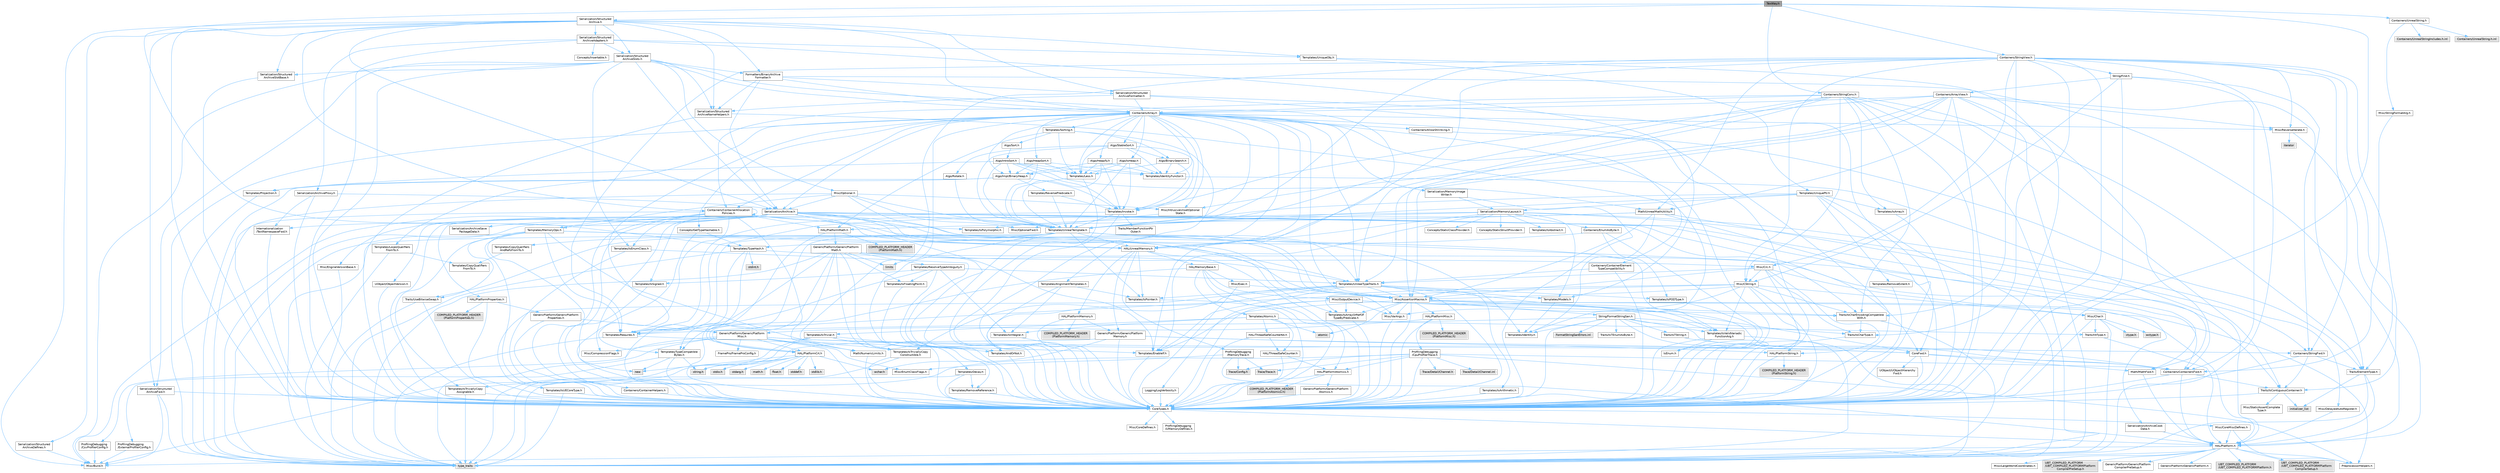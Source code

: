 digraph "TextKey.h"
{
 // INTERACTIVE_SVG=YES
 // LATEX_PDF_SIZE
  bgcolor="transparent";
  edge [fontname=Helvetica,fontsize=10,labelfontname=Helvetica,labelfontsize=10];
  node [fontname=Helvetica,fontsize=10,shape=box,height=0.2,width=0.4];
  Node1 [id="Node000001",label="TextKey.h",height=0.2,width=0.4,color="gray40", fillcolor="grey60", style="filled", fontcolor="black",tooltip=" "];
  Node1 -> Node2 [id="edge1_Node000001_Node000002",color="steelblue1",style="solid",tooltip=" "];
  Node2 [id="Node000002",label="CoreTypes.h",height=0.2,width=0.4,color="grey40", fillcolor="white", style="filled",URL="$dc/dec/CoreTypes_8h.html",tooltip=" "];
  Node2 -> Node3 [id="edge2_Node000002_Node000003",color="steelblue1",style="solid",tooltip=" "];
  Node3 [id="Node000003",label="HAL/Platform.h",height=0.2,width=0.4,color="grey40", fillcolor="white", style="filled",URL="$d9/dd0/Platform_8h.html",tooltip=" "];
  Node3 -> Node4 [id="edge3_Node000003_Node000004",color="steelblue1",style="solid",tooltip=" "];
  Node4 [id="Node000004",label="Misc/Build.h",height=0.2,width=0.4,color="grey40", fillcolor="white", style="filled",URL="$d3/dbb/Build_8h.html",tooltip=" "];
  Node3 -> Node5 [id="edge4_Node000003_Node000005",color="steelblue1",style="solid",tooltip=" "];
  Node5 [id="Node000005",label="Misc/LargeWorldCoordinates.h",height=0.2,width=0.4,color="grey40", fillcolor="white", style="filled",URL="$d2/dcb/LargeWorldCoordinates_8h.html",tooltip=" "];
  Node3 -> Node6 [id="edge5_Node000003_Node000006",color="steelblue1",style="solid",tooltip=" "];
  Node6 [id="Node000006",label="type_traits",height=0.2,width=0.4,color="grey60", fillcolor="#E0E0E0", style="filled",tooltip=" "];
  Node3 -> Node7 [id="edge6_Node000003_Node000007",color="steelblue1",style="solid",tooltip=" "];
  Node7 [id="Node000007",label="PreprocessorHelpers.h",height=0.2,width=0.4,color="grey40", fillcolor="white", style="filled",URL="$db/ddb/PreprocessorHelpers_8h.html",tooltip=" "];
  Node3 -> Node8 [id="edge7_Node000003_Node000008",color="steelblue1",style="solid",tooltip=" "];
  Node8 [id="Node000008",label="UBT_COMPILED_PLATFORM\l/UBT_COMPILED_PLATFORMPlatform\lCompilerPreSetup.h",height=0.2,width=0.4,color="grey60", fillcolor="#E0E0E0", style="filled",tooltip=" "];
  Node3 -> Node9 [id="edge8_Node000003_Node000009",color="steelblue1",style="solid",tooltip=" "];
  Node9 [id="Node000009",label="GenericPlatform/GenericPlatform\lCompilerPreSetup.h",height=0.2,width=0.4,color="grey40", fillcolor="white", style="filled",URL="$d9/dc8/GenericPlatformCompilerPreSetup_8h.html",tooltip=" "];
  Node3 -> Node10 [id="edge9_Node000003_Node000010",color="steelblue1",style="solid",tooltip=" "];
  Node10 [id="Node000010",label="GenericPlatform/GenericPlatform.h",height=0.2,width=0.4,color="grey40", fillcolor="white", style="filled",URL="$d6/d84/GenericPlatform_8h.html",tooltip=" "];
  Node3 -> Node11 [id="edge10_Node000003_Node000011",color="steelblue1",style="solid",tooltip=" "];
  Node11 [id="Node000011",label="UBT_COMPILED_PLATFORM\l/UBT_COMPILED_PLATFORMPlatform.h",height=0.2,width=0.4,color="grey60", fillcolor="#E0E0E0", style="filled",tooltip=" "];
  Node3 -> Node12 [id="edge11_Node000003_Node000012",color="steelblue1",style="solid",tooltip=" "];
  Node12 [id="Node000012",label="UBT_COMPILED_PLATFORM\l/UBT_COMPILED_PLATFORMPlatform\lCompilerSetup.h",height=0.2,width=0.4,color="grey60", fillcolor="#E0E0E0", style="filled",tooltip=" "];
  Node2 -> Node13 [id="edge12_Node000002_Node000013",color="steelblue1",style="solid",tooltip=" "];
  Node13 [id="Node000013",label="ProfilingDebugging\l/UMemoryDefines.h",height=0.2,width=0.4,color="grey40", fillcolor="white", style="filled",URL="$d2/da2/UMemoryDefines_8h.html",tooltip=" "];
  Node2 -> Node14 [id="edge13_Node000002_Node000014",color="steelblue1",style="solid",tooltip=" "];
  Node14 [id="Node000014",label="Misc/CoreMiscDefines.h",height=0.2,width=0.4,color="grey40", fillcolor="white", style="filled",URL="$da/d38/CoreMiscDefines_8h.html",tooltip=" "];
  Node14 -> Node3 [id="edge14_Node000014_Node000003",color="steelblue1",style="solid",tooltip=" "];
  Node14 -> Node7 [id="edge15_Node000014_Node000007",color="steelblue1",style="solid",tooltip=" "];
  Node2 -> Node15 [id="edge16_Node000002_Node000015",color="steelblue1",style="solid",tooltip=" "];
  Node15 [id="Node000015",label="Misc/CoreDefines.h",height=0.2,width=0.4,color="grey40", fillcolor="white", style="filled",URL="$d3/dd2/CoreDefines_8h.html",tooltip=" "];
  Node1 -> Node16 [id="edge17_Node000001_Node000016",color="steelblue1",style="solid",tooltip=" "];
  Node16 [id="Node000016",label="Templates/TypeHash.h",height=0.2,width=0.4,color="grey40", fillcolor="white", style="filled",URL="$d1/d62/TypeHash_8h.html",tooltip=" "];
  Node16 -> Node2 [id="edge18_Node000016_Node000002",color="steelblue1",style="solid",tooltip=" "];
  Node16 -> Node17 [id="edge19_Node000016_Node000017",color="steelblue1",style="solid",tooltip=" "];
  Node17 [id="Node000017",label="Templates/Requires.h",height=0.2,width=0.4,color="grey40", fillcolor="white", style="filled",URL="$dc/d96/Requires_8h.html",tooltip=" "];
  Node17 -> Node18 [id="edge20_Node000017_Node000018",color="steelblue1",style="solid",tooltip=" "];
  Node18 [id="Node000018",label="Templates/EnableIf.h",height=0.2,width=0.4,color="grey40", fillcolor="white", style="filled",URL="$d7/d60/EnableIf_8h.html",tooltip=" "];
  Node18 -> Node2 [id="edge21_Node000018_Node000002",color="steelblue1",style="solid",tooltip=" "];
  Node17 -> Node6 [id="edge22_Node000017_Node000006",color="steelblue1",style="solid",tooltip=" "];
  Node16 -> Node19 [id="edge23_Node000016_Node000019",color="steelblue1",style="solid",tooltip=" "];
  Node19 [id="Node000019",label="Misc/Crc.h",height=0.2,width=0.4,color="grey40", fillcolor="white", style="filled",URL="$d4/dd2/Crc_8h.html",tooltip=" "];
  Node19 -> Node2 [id="edge24_Node000019_Node000002",color="steelblue1",style="solid",tooltip=" "];
  Node19 -> Node20 [id="edge25_Node000019_Node000020",color="steelblue1",style="solid",tooltip=" "];
  Node20 [id="Node000020",label="HAL/PlatformString.h",height=0.2,width=0.4,color="grey40", fillcolor="white", style="filled",URL="$db/db5/PlatformString_8h.html",tooltip=" "];
  Node20 -> Node2 [id="edge26_Node000020_Node000002",color="steelblue1",style="solid",tooltip=" "];
  Node20 -> Node21 [id="edge27_Node000020_Node000021",color="steelblue1",style="solid",tooltip=" "];
  Node21 [id="Node000021",label="COMPILED_PLATFORM_HEADER\l(PlatformString.h)",height=0.2,width=0.4,color="grey60", fillcolor="#E0E0E0", style="filled",tooltip=" "];
  Node19 -> Node22 [id="edge28_Node000019_Node000022",color="steelblue1",style="solid",tooltip=" "];
  Node22 [id="Node000022",label="Misc/AssertionMacros.h",height=0.2,width=0.4,color="grey40", fillcolor="white", style="filled",URL="$d0/dfa/AssertionMacros_8h.html",tooltip=" "];
  Node22 -> Node2 [id="edge29_Node000022_Node000002",color="steelblue1",style="solid",tooltip=" "];
  Node22 -> Node3 [id="edge30_Node000022_Node000003",color="steelblue1",style="solid",tooltip=" "];
  Node22 -> Node23 [id="edge31_Node000022_Node000023",color="steelblue1",style="solid",tooltip=" "];
  Node23 [id="Node000023",label="HAL/PlatformMisc.h",height=0.2,width=0.4,color="grey40", fillcolor="white", style="filled",URL="$d0/df5/PlatformMisc_8h.html",tooltip=" "];
  Node23 -> Node2 [id="edge32_Node000023_Node000002",color="steelblue1",style="solid",tooltip=" "];
  Node23 -> Node24 [id="edge33_Node000023_Node000024",color="steelblue1",style="solid",tooltip=" "];
  Node24 [id="Node000024",label="GenericPlatform/GenericPlatform\lMisc.h",height=0.2,width=0.4,color="grey40", fillcolor="white", style="filled",URL="$db/d9a/GenericPlatformMisc_8h.html",tooltip=" "];
  Node24 -> Node25 [id="edge34_Node000024_Node000025",color="steelblue1",style="solid",tooltip=" "];
  Node25 [id="Node000025",label="Containers/StringFwd.h",height=0.2,width=0.4,color="grey40", fillcolor="white", style="filled",URL="$df/d37/StringFwd_8h.html",tooltip=" "];
  Node25 -> Node2 [id="edge35_Node000025_Node000002",color="steelblue1",style="solid",tooltip=" "];
  Node25 -> Node26 [id="edge36_Node000025_Node000026",color="steelblue1",style="solid",tooltip=" "];
  Node26 [id="Node000026",label="Traits/ElementType.h",height=0.2,width=0.4,color="grey40", fillcolor="white", style="filled",URL="$d5/d4f/ElementType_8h.html",tooltip=" "];
  Node26 -> Node3 [id="edge37_Node000026_Node000003",color="steelblue1",style="solid",tooltip=" "];
  Node26 -> Node27 [id="edge38_Node000026_Node000027",color="steelblue1",style="solid",tooltip=" "];
  Node27 [id="Node000027",label="initializer_list",height=0.2,width=0.4,color="grey60", fillcolor="#E0E0E0", style="filled",tooltip=" "];
  Node26 -> Node6 [id="edge39_Node000026_Node000006",color="steelblue1",style="solid",tooltip=" "];
  Node25 -> Node28 [id="edge40_Node000025_Node000028",color="steelblue1",style="solid",tooltip=" "];
  Node28 [id="Node000028",label="Traits/IsContiguousContainer.h",height=0.2,width=0.4,color="grey40", fillcolor="white", style="filled",URL="$d5/d3c/IsContiguousContainer_8h.html",tooltip=" "];
  Node28 -> Node2 [id="edge41_Node000028_Node000002",color="steelblue1",style="solid",tooltip=" "];
  Node28 -> Node29 [id="edge42_Node000028_Node000029",color="steelblue1",style="solid",tooltip=" "];
  Node29 [id="Node000029",label="Misc/StaticAssertComplete\lType.h",height=0.2,width=0.4,color="grey40", fillcolor="white", style="filled",URL="$d5/d4e/StaticAssertCompleteType_8h.html",tooltip=" "];
  Node28 -> Node27 [id="edge43_Node000028_Node000027",color="steelblue1",style="solid",tooltip=" "];
  Node24 -> Node30 [id="edge44_Node000024_Node000030",color="steelblue1",style="solid",tooltip=" "];
  Node30 [id="Node000030",label="CoreFwd.h",height=0.2,width=0.4,color="grey40", fillcolor="white", style="filled",URL="$d1/d1e/CoreFwd_8h.html",tooltip=" "];
  Node30 -> Node2 [id="edge45_Node000030_Node000002",color="steelblue1",style="solid",tooltip=" "];
  Node30 -> Node31 [id="edge46_Node000030_Node000031",color="steelblue1",style="solid",tooltip=" "];
  Node31 [id="Node000031",label="Containers/ContainersFwd.h",height=0.2,width=0.4,color="grey40", fillcolor="white", style="filled",URL="$d4/d0a/ContainersFwd_8h.html",tooltip=" "];
  Node31 -> Node3 [id="edge47_Node000031_Node000003",color="steelblue1",style="solid",tooltip=" "];
  Node31 -> Node2 [id="edge48_Node000031_Node000002",color="steelblue1",style="solid",tooltip=" "];
  Node31 -> Node28 [id="edge49_Node000031_Node000028",color="steelblue1",style="solid",tooltip=" "];
  Node30 -> Node32 [id="edge50_Node000030_Node000032",color="steelblue1",style="solid",tooltip=" "];
  Node32 [id="Node000032",label="Math/MathFwd.h",height=0.2,width=0.4,color="grey40", fillcolor="white", style="filled",URL="$d2/d10/MathFwd_8h.html",tooltip=" "];
  Node32 -> Node3 [id="edge51_Node000032_Node000003",color="steelblue1",style="solid",tooltip=" "];
  Node30 -> Node33 [id="edge52_Node000030_Node000033",color="steelblue1",style="solid",tooltip=" "];
  Node33 [id="Node000033",label="UObject/UObjectHierarchy\lFwd.h",height=0.2,width=0.4,color="grey40", fillcolor="white", style="filled",URL="$d3/d13/UObjectHierarchyFwd_8h.html",tooltip=" "];
  Node24 -> Node2 [id="edge53_Node000024_Node000002",color="steelblue1",style="solid",tooltip=" "];
  Node24 -> Node34 [id="edge54_Node000024_Node000034",color="steelblue1",style="solid",tooltip=" "];
  Node34 [id="Node000034",label="FramePro/FrameProConfig.h",height=0.2,width=0.4,color="grey40", fillcolor="white", style="filled",URL="$d7/d90/FrameProConfig_8h.html",tooltip=" "];
  Node24 -> Node35 [id="edge55_Node000024_Node000035",color="steelblue1",style="solid",tooltip=" "];
  Node35 [id="Node000035",label="HAL/PlatformCrt.h",height=0.2,width=0.4,color="grey40", fillcolor="white", style="filled",URL="$d8/d75/PlatformCrt_8h.html",tooltip=" "];
  Node35 -> Node36 [id="edge56_Node000035_Node000036",color="steelblue1",style="solid",tooltip=" "];
  Node36 [id="Node000036",label="new",height=0.2,width=0.4,color="grey60", fillcolor="#E0E0E0", style="filled",tooltip=" "];
  Node35 -> Node37 [id="edge57_Node000035_Node000037",color="steelblue1",style="solid",tooltip=" "];
  Node37 [id="Node000037",label="wchar.h",height=0.2,width=0.4,color="grey60", fillcolor="#E0E0E0", style="filled",tooltip=" "];
  Node35 -> Node38 [id="edge58_Node000035_Node000038",color="steelblue1",style="solid",tooltip=" "];
  Node38 [id="Node000038",label="stddef.h",height=0.2,width=0.4,color="grey60", fillcolor="#E0E0E0", style="filled",tooltip=" "];
  Node35 -> Node39 [id="edge59_Node000035_Node000039",color="steelblue1",style="solid",tooltip=" "];
  Node39 [id="Node000039",label="stdlib.h",height=0.2,width=0.4,color="grey60", fillcolor="#E0E0E0", style="filled",tooltip=" "];
  Node35 -> Node40 [id="edge60_Node000035_Node000040",color="steelblue1",style="solid",tooltip=" "];
  Node40 [id="Node000040",label="stdio.h",height=0.2,width=0.4,color="grey60", fillcolor="#E0E0E0", style="filled",tooltip=" "];
  Node35 -> Node41 [id="edge61_Node000035_Node000041",color="steelblue1",style="solid",tooltip=" "];
  Node41 [id="Node000041",label="stdarg.h",height=0.2,width=0.4,color="grey60", fillcolor="#E0E0E0", style="filled",tooltip=" "];
  Node35 -> Node42 [id="edge62_Node000035_Node000042",color="steelblue1",style="solid",tooltip=" "];
  Node42 [id="Node000042",label="math.h",height=0.2,width=0.4,color="grey60", fillcolor="#E0E0E0", style="filled",tooltip=" "];
  Node35 -> Node43 [id="edge63_Node000035_Node000043",color="steelblue1",style="solid",tooltip=" "];
  Node43 [id="Node000043",label="float.h",height=0.2,width=0.4,color="grey60", fillcolor="#E0E0E0", style="filled",tooltip=" "];
  Node35 -> Node44 [id="edge64_Node000035_Node000044",color="steelblue1",style="solid",tooltip=" "];
  Node44 [id="Node000044",label="string.h",height=0.2,width=0.4,color="grey60", fillcolor="#E0E0E0", style="filled",tooltip=" "];
  Node24 -> Node45 [id="edge65_Node000024_Node000045",color="steelblue1",style="solid",tooltip=" "];
  Node45 [id="Node000045",label="Math/NumericLimits.h",height=0.2,width=0.4,color="grey40", fillcolor="white", style="filled",URL="$df/d1b/NumericLimits_8h.html",tooltip=" "];
  Node45 -> Node2 [id="edge66_Node000045_Node000002",color="steelblue1",style="solid",tooltip=" "];
  Node24 -> Node46 [id="edge67_Node000024_Node000046",color="steelblue1",style="solid",tooltip=" "];
  Node46 [id="Node000046",label="Misc/CompressionFlags.h",height=0.2,width=0.4,color="grey40", fillcolor="white", style="filled",URL="$d9/d76/CompressionFlags_8h.html",tooltip=" "];
  Node24 -> Node47 [id="edge68_Node000024_Node000047",color="steelblue1",style="solid",tooltip=" "];
  Node47 [id="Node000047",label="Misc/EnumClassFlags.h",height=0.2,width=0.4,color="grey40", fillcolor="white", style="filled",URL="$d8/de7/EnumClassFlags_8h.html",tooltip=" "];
  Node24 -> Node48 [id="edge69_Node000024_Node000048",color="steelblue1",style="solid",tooltip=" "];
  Node48 [id="Node000048",label="ProfilingDebugging\l/CsvProfilerConfig.h",height=0.2,width=0.4,color="grey40", fillcolor="white", style="filled",URL="$d3/d88/CsvProfilerConfig_8h.html",tooltip=" "];
  Node48 -> Node4 [id="edge70_Node000048_Node000004",color="steelblue1",style="solid",tooltip=" "];
  Node24 -> Node49 [id="edge71_Node000024_Node000049",color="steelblue1",style="solid",tooltip=" "];
  Node49 [id="Node000049",label="ProfilingDebugging\l/ExternalProfilerConfig.h",height=0.2,width=0.4,color="grey40", fillcolor="white", style="filled",URL="$d3/dbb/ExternalProfilerConfig_8h.html",tooltip=" "];
  Node49 -> Node4 [id="edge72_Node000049_Node000004",color="steelblue1",style="solid",tooltip=" "];
  Node23 -> Node50 [id="edge73_Node000023_Node000050",color="steelblue1",style="solid",tooltip=" "];
  Node50 [id="Node000050",label="COMPILED_PLATFORM_HEADER\l(PlatformMisc.h)",height=0.2,width=0.4,color="grey60", fillcolor="#E0E0E0", style="filled",tooltip=" "];
  Node23 -> Node51 [id="edge74_Node000023_Node000051",color="steelblue1",style="solid",tooltip=" "];
  Node51 [id="Node000051",label="ProfilingDebugging\l/CpuProfilerTrace.h",height=0.2,width=0.4,color="grey40", fillcolor="white", style="filled",URL="$da/dcb/CpuProfilerTrace_8h.html",tooltip=" "];
  Node51 -> Node2 [id="edge75_Node000051_Node000002",color="steelblue1",style="solid",tooltip=" "];
  Node51 -> Node31 [id="edge76_Node000051_Node000031",color="steelblue1",style="solid",tooltip=" "];
  Node51 -> Node52 [id="edge77_Node000051_Node000052",color="steelblue1",style="solid",tooltip=" "];
  Node52 [id="Node000052",label="HAL/PlatformAtomics.h",height=0.2,width=0.4,color="grey40", fillcolor="white", style="filled",URL="$d3/d36/PlatformAtomics_8h.html",tooltip=" "];
  Node52 -> Node2 [id="edge78_Node000052_Node000002",color="steelblue1",style="solid",tooltip=" "];
  Node52 -> Node53 [id="edge79_Node000052_Node000053",color="steelblue1",style="solid",tooltip=" "];
  Node53 [id="Node000053",label="GenericPlatform/GenericPlatform\lAtomics.h",height=0.2,width=0.4,color="grey40", fillcolor="white", style="filled",URL="$da/d72/GenericPlatformAtomics_8h.html",tooltip=" "];
  Node53 -> Node2 [id="edge80_Node000053_Node000002",color="steelblue1",style="solid",tooltip=" "];
  Node52 -> Node54 [id="edge81_Node000052_Node000054",color="steelblue1",style="solid",tooltip=" "];
  Node54 [id="Node000054",label="COMPILED_PLATFORM_HEADER\l(PlatformAtomics.h)",height=0.2,width=0.4,color="grey60", fillcolor="#E0E0E0", style="filled",tooltip=" "];
  Node51 -> Node7 [id="edge82_Node000051_Node000007",color="steelblue1",style="solid",tooltip=" "];
  Node51 -> Node4 [id="edge83_Node000051_Node000004",color="steelblue1",style="solid",tooltip=" "];
  Node51 -> Node55 [id="edge84_Node000051_Node000055",color="steelblue1",style="solid",tooltip=" "];
  Node55 [id="Node000055",label="Trace/Config.h",height=0.2,width=0.4,color="grey60", fillcolor="#E0E0E0", style="filled",tooltip=" "];
  Node51 -> Node56 [id="edge85_Node000051_Node000056",color="steelblue1",style="solid",tooltip=" "];
  Node56 [id="Node000056",label="Trace/Detail/Channel.h",height=0.2,width=0.4,color="grey60", fillcolor="#E0E0E0", style="filled",tooltip=" "];
  Node51 -> Node57 [id="edge86_Node000051_Node000057",color="steelblue1",style="solid",tooltip=" "];
  Node57 [id="Node000057",label="Trace/Detail/Channel.inl",height=0.2,width=0.4,color="grey60", fillcolor="#E0E0E0", style="filled",tooltip=" "];
  Node51 -> Node58 [id="edge87_Node000051_Node000058",color="steelblue1",style="solid",tooltip=" "];
  Node58 [id="Node000058",label="Trace/Trace.h",height=0.2,width=0.4,color="grey60", fillcolor="#E0E0E0", style="filled",tooltip=" "];
  Node22 -> Node7 [id="edge88_Node000022_Node000007",color="steelblue1",style="solid",tooltip=" "];
  Node22 -> Node18 [id="edge89_Node000022_Node000018",color="steelblue1",style="solid",tooltip=" "];
  Node22 -> Node59 [id="edge90_Node000022_Node000059",color="steelblue1",style="solid",tooltip=" "];
  Node59 [id="Node000059",label="Templates/IsArrayOrRefOf\lTypeByPredicate.h",height=0.2,width=0.4,color="grey40", fillcolor="white", style="filled",URL="$d6/da1/IsArrayOrRefOfTypeByPredicate_8h.html",tooltip=" "];
  Node59 -> Node2 [id="edge91_Node000059_Node000002",color="steelblue1",style="solid",tooltip=" "];
  Node22 -> Node60 [id="edge92_Node000022_Node000060",color="steelblue1",style="solid",tooltip=" "];
  Node60 [id="Node000060",label="Templates/IsValidVariadic\lFunctionArg.h",height=0.2,width=0.4,color="grey40", fillcolor="white", style="filled",URL="$d0/dc8/IsValidVariadicFunctionArg_8h.html",tooltip=" "];
  Node60 -> Node2 [id="edge93_Node000060_Node000002",color="steelblue1",style="solid",tooltip=" "];
  Node60 -> Node61 [id="edge94_Node000060_Node000061",color="steelblue1",style="solid",tooltip=" "];
  Node61 [id="Node000061",label="IsEnum.h",height=0.2,width=0.4,color="grey40", fillcolor="white", style="filled",URL="$d4/de5/IsEnum_8h.html",tooltip=" "];
  Node60 -> Node6 [id="edge95_Node000060_Node000006",color="steelblue1",style="solid",tooltip=" "];
  Node22 -> Node62 [id="edge96_Node000022_Node000062",color="steelblue1",style="solid",tooltip=" "];
  Node62 [id="Node000062",label="Traits/IsCharEncodingCompatible\lWith.h",height=0.2,width=0.4,color="grey40", fillcolor="white", style="filled",URL="$df/dd1/IsCharEncodingCompatibleWith_8h.html",tooltip=" "];
  Node62 -> Node6 [id="edge97_Node000062_Node000006",color="steelblue1",style="solid",tooltip=" "];
  Node62 -> Node63 [id="edge98_Node000062_Node000063",color="steelblue1",style="solid",tooltip=" "];
  Node63 [id="Node000063",label="Traits/IsCharType.h",height=0.2,width=0.4,color="grey40", fillcolor="white", style="filled",URL="$db/d51/IsCharType_8h.html",tooltip=" "];
  Node63 -> Node2 [id="edge99_Node000063_Node000002",color="steelblue1",style="solid",tooltip=" "];
  Node22 -> Node64 [id="edge100_Node000022_Node000064",color="steelblue1",style="solid",tooltip=" "];
  Node64 [id="Node000064",label="Misc/VarArgs.h",height=0.2,width=0.4,color="grey40", fillcolor="white", style="filled",URL="$d5/d6f/VarArgs_8h.html",tooltip=" "];
  Node64 -> Node2 [id="edge101_Node000064_Node000002",color="steelblue1",style="solid",tooltip=" "];
  Node22 -> Node65 [id="edge102_Node000022_Node000065",color="steelblue1",style="solid",tooltip=" "];
  Node65 [id="Node000065",label="String/FormatStringSan.h",height=0.2,width=0.4,color="grey40", fillcolor="white", style="filled",URL="$d3/d8b/FormatStringSan_8h.html",tooltip=" "];
  Node65 -> Node6 [id="edge103_Node000065_Node000006",color="steelblue1",style="solid",tooltip=" "];
  Node65 -> Node2 [id="edge104_Node000065_Node000002",color="steelblue1",style="solid",tooltip=" "];
  Node65 -> Node17 [id="edge105_Node000065_Node000017",color="steelblue1",style="solid",tooltip=" "];
  Node65 -> Node66 [id="edge106_Node000065_Node000066",color="steelblue1",style="solid",tooltip=" "];
  Node66 [id="Node000066",label="Templates/Identity.h",height=0.2,width=0.4,color="grey40", fillcolor="white", style="filled",URL="$d0/dd5/Identity_8h.html",tooltip=" "];
  Node65 -> Node60 [id="edge107_Node000065_Node000060",color="steelblue1",style="solid",tooltip=" "];
  Node65 -> Node63 [id="edge108_Node000065_Node000063",color="steelblue1",style="solid",tooltip=" "];
  Node65 -> Node67 [id="edge109_Node000065_Node000067",color="steelblue1",style="solid",tooltip=" "];
  Node67 [id="Node000067",label="Traits/IsTEnumAsByte.h",height=0.2,width=0.4,color="grey40", fillcolor="white", style="filled",URL="$d1/de6/IsTEnumAsByte_8h.html",tooltip=" "];
  Node65 -> Node68 [id="edge110_Node000065_Node000068",color="steelblue1",style="solid",tooltip=" "];
  Node68 [id="Node000068",label="Traits/IsTString.h",height=0.2,width=0.4,color="grey40", fillcolor="white", style="filled",URL="$d0/df8/IsTString_8h.html",tooltip=" "];
  Node68 -> Node31 [id="edge111_Node000068_Node000031",color="steelblue1",style="solid",tooltip=" "];
  Node65 -> Node31 [id="edge112_Node000065_Node000031",color="steelblue1",style="solid",tooltip=" "];
  Node65 -> Node69 [id="edge113_Node000065_Node000069",color="steelblue1",style="solid",tooltip=" "];
  Node69 [id="Node000069",label="FormatStringSanErrors.inl",height=0.2,width=0.4,color="grey60", fillcolor="#E0E0E0", style="filled",tooltip=" "];
  Node22 -> Node70 [id="edge114_Node000022_Node000070",color="steelblue1",style="solid",tooltip=" "];
  Node70 [id="Node000070",label="atomic",height=0.2,width=0.4,color="grey60", fillcolor="#E0E0E0", style="filled",tooltip=" "];
  Node19 -> Node71 [id="edge115_Node000019_Node000071",color="steelblue1",style="solid",tooltip=" "];
  Node71 [id="Node000071",label="Misc/CString.h",height=0.2,width=0.4,color="grey40", fillcolor="white", style="filled",URL="$d2/d49/CString_8h.html",tooltip=" "];
  Node71 -> Node2 [id="edge116_Node000071_Node000002",color="steelblue1",style="solid",tooltip=" "];
  Node71 -> Node35 [id="edge117_Node000071_Node000035",color="steelblue1",style="solid",tooltip=" "];
  Node71 -> Node20 [id="edge118_Node000071_Node000020",color="steelblue1",style="solid",tooltip=" "];
  Node71 -> Node22 [id="edge119_Node000071_Node000022",color="steelblue1",style="solid",tooltip=" "];
  Node71 -> Node72 [id="edge120_Node000071_Node000072",color="steelblue1",style="solid",tooltip=" "];
  Node72 [id="Node000072",label="Misc/Char.h",height=0.2,width=0.4,color="grey40", fillcolor="white", style="filled",URL="$d0/d58/Char_8h.html",tooltip=" "];
  Node72 -> Node2 [id="edge121_Node000072_Node000002",color="steelblue1",style="solid",tooltip=" "];
  Node72 -> Node73 [id="edge122_Node000072_Node000073",color="steelblue1",style="solid",tooltip=" "];
  Node73 [id="Node000073",label="Traits/IntType.h",height=0.2,width=0.4,color="grey40", fillcolor="white", style="filled",URL="$d7/deb/IntType_8h.html",tooltip=" "];
  Node73 -> Node3 [id="edge123_Node000073_Node000003",color="steelblue1",style="solid",tooltip=" "];
  Node72 -> Node74 [id="edge124_Node000072_Node000074",color="steelblue1",style="solid",tooltip=" "];
  Node74 [id="Node000074",label="ctype.h",height=0.2,width=0.4,color="grey60", fillcolor="#E0E0E0", style="filled",tooltip=" "];
  Node72 -> Node75 [id="edge125_Node000072_Node000075",color="steelblue1",style="solid",tooltip=" "];
  Node75 [id="Node000075",label="wctype.h",height=0.2,width=0.4,color="grey60", fillcolor="#E0E0E0", style="filled",tooltip=" "];
  Node72 -> Node6 [id="edge126_Node000072_Node000006",color="steelblue1",style="solid",tooltip=" "];
  Node71 -> Node64 [id="edge127_Node000071_Node000064",color="steelblue1",style="solid",tooltip=" "];
  Node71 -> Node59 [id="edge128_Node000071_Node000059",color="steelblue1",style="solid",tooltip=" "];
  Node71 -> Node60 [id="edge129_Node000071_Node000060",color="steelblue1",style="solid",tooltip=" "];
  Node71 -> Node62 [id="edge130_Node000071_Node000062",color="steelblue1",style="solid",tooltip=" "];
  Node19 -> Node72 [id="edge131_Node000019_Node000072",color="steelblue1",style="solid",tooltip=" "];
  Node19 -> Node76 [id="edge132_Node000019_Node000076",color="steelblue1",style="solid",tooltip=" "];
  Node76 [id="Node000076",label="Templates/UnrealTypeTraits.h",height=0.2,width=0.4,color="grey40", fillcolor="white", style="filled",URL="$d2/d2d/UnrealTypeTraits_8h.html",tooltip=" "];
  Node76 -> Node2 [id="edge133_Node000076_Node000002",color="steelblue1",style="solid",tooltip=" "];
  Node76 -> Node77 [id="edge134_Node000076_Node000077",color="steelblue1",style="solid",tooltip=" "];
  Node77 [id="Node000077",label="Templates/IsPointer.h",height=0.2,width=0.4,color="grey40", fillcolor="white", style="filled",URL="$d7/d05/IsPointer_8h.html",tooltip=" "];
  Node77 -> Node2 [id="edge135_Node000077_Node000002",color="steelblue1",style="solid",tooltip=" "];
  Node76 -> Node22 [id="edge136_Node000076_Node000022",color="steelblue1",style="solid",tooltip=" "];
  Node76 -> Node78 [id="edge137_Node000076_Node000078",color="steelblue1",style="solid",tooltip=" "];
  Node78 [id="Node000078",label="Templates/AndOrNot.h",height=0.2,width=0.4,color="grey40", fillcolor="white", style="filled",URL="$db/d0a/AndOrNot_8h.html",tooltip=" "];
  Node78 -> Node2 [id="edge138_Node000078_Node000002",color="steelblue1",style="solid",tooltip=" "];
  Node76 -> Node18 [id="edge139_Node000076_Node000018",color="steelblue1",style="solid",tooltip=" "];
  Node76 -> Node79 [id="edge140_Node000076_Node000079",color="steelblue1",style="solid",tooltip=" "];
  Node79 [id="Node000079",label="Templates/IsArithmetic.h",height=0.2,width=0.4,color="grey40", fillcolor="white", style="filled",URL="$d2/d5d/IsArithmetic_8h.html",tooltip=" "];
  Node79 -> Node2 [id="edge141_Node000079_Node000002",color="steelblue1",style="solid",tooltip=" "];
  Node76 -> Node61 [id="edge142_Node000076_Node000061",color="steelblue1",style="solid",tooltip=" "];
  Node76 -> Node80 [id="edge143_Node000076_Node000080",color="steelblue1",style="solid",tooltip=" "];
  Node80 [id="Node000080",label="Templates/Models.h",height=0.2,width=0.4,color="grey40", fillcolor="white", style="filled",URL="$d3/d0c/Models_8h.html",tooltip=" "];
  Node80 -> Node66 [id="edge144_Node000080_Node000066",color="steelblue1",style="solid",tooltip=" "];
  Node76 -> Node81 [id="edge145_Node000076_Node000081",color="steelblue1",style="solid",tooltip=" "];
  Node81 [id="Node000081",label="Templates/IsPODType.h",height=0.2,width=0.4,color="grey40", fillcolor="white", style="filled",URL="$d7/db1/IsPODType_8h.html",tooltip=" "];
  Node81 -> Node2 [id="edge146_Node000081_Node000002",color="steelblue1",style="solid",tooltip=" "];
  Node76 -> Node82 [id="edge147_Node000076_Node000082",color="steelblue1",style="solid",tooltip=" "];
  Node82 [id="Node000082",label="Templates/IsUECoreType.h",height=0.2,width=0.4,color="grey40", fillcolor="white", style="filled",URL="$d1/db8/IsUECoreType_8h.html",tooltip=" "];
  Node82 -> Node2 [id="edge148_Node000082_Node000002",color="steelblue1",style="solid",tooltip=" "];
  Node82 -> Node6 [id="edge149_Node000082_Node000006",color="steelblue1",style="solid",tooltip=" "];
  Node76 -> Node83 [id="edge150_Node000076_Node000083",color="steelblue1",style="solid",tooltip=" "];
  Node83 [id="Node000083",label="Templates/IsTriviallyCopy\lConstructible.h",height=0.2,width=0.4,color="grey40", fillcolor="white", style="filled",URL="$d3/d78/IsTriviallyCopyConstructible_8h.html",tooltip=" "];
  Node83 -> Node2 [id="edge151_Node000083_Node000002",color="steelblue1",style="solid",tooltip=" "];
  Node83 -> Node6 [id="edge152_Node000083_Node000006",color="steelblue1",style="solid",tooltip=" "];
  Node19 -> Node63 [id="edge153_Node000019_Node000063",color="steelblue1",style="solid",tooltip=" "];
  Node16 -> Node84 [id="edge154_Node000016_Node000084",color="steelblue1",style="solid",tooltip=" "];
  Node84 [id="Node000084",label="stdint.h",height=0.2,width=0.4,color="grey60", fillcolor="#E0E0E0", style="filled",tooltip=" "];
  Node16 -> Node6 [id="edge155_Node000016_Node000006",color="steelblue1",style="solid",tooltip=" "];
  Node1 -> Node85 [id="edge156_Node000001_Node000085",color="steelblue1",style="solid",tooltip=" "];
  Node85 [id="Node000085",label="Containers/StringConv.h",height=0.2,width=0.4,color="grey40", fillcolor="white", style="filled",URL="$d3/ddf/StringConv_8h.html",tooltip=" "];
  Node85 -> Node2 [id="edge157_Node000085_Node000002",color="steelblue1",style="solid",tooltip=" "];
  Node85 -> Node22 [id="edge158_Node000085_Node000022",color="steelblue1",style="solid",tooltip=" "];
  Node85 -> Node86 [id="edge159_Node000085_Node000086",color="steelblue1",style="solid",tooltip=" "];
  Node86 [id="Node000086",label="Containers/ContainerAllocation\lPolicies.h",height=0.2,width=0.4,color="grey40", fillcolor="white", style="filled",URL="$d7/dff/ContainerAllocationPolicies_8h.html",tooltip=" "];
  Node86 -> Node2 [id="edge160_Node000086_Node000002",color="steelblue1",style="solid",tooltip=" "];
  Node86 -> Node87 [id="edge161_Node000086_Node000087",color="steelblue1",style="solid",tooltip=" "];
  Node87 [id="Node000087",label="Containers/ContainerHelpers.h",height=0.2,width=0.4,color="grey40", fillcolor="white", style="filled",URL="$d7/d33/ContainerHelpers_8h.html",tooltip=" "];
  Node87 -> Node2 [id="edge162_Node000087_Node000002",color="steelblue1",style="solid",tooltip=" "];
  Node86 -> Node86 [id="edge163_Node000086_Node000086",color="steelblue1",style="solid",tooltip=" "];
  Node86 -> Node88 [id="edge164_Node000086_Node000088",color="steelblue1",style="solid",tooltip=" "];
  Node88 [id="Node000088",label="HAL/PlatformMath.h",height=0.2,width=0.4,color="grey40", fillcolor="white", style="filled",URL="$dc/d53/PlatformMath_8h.html",tooltip=" "];
  Node88 -> Node2 [id="edge165_Node000088_Node000002",color="steelblue1",style="solid",tooltip=" "];
  Node88 -> Node89 [id="edge166_Node000088_Node000089",color="steelblue1",style="solid",tooltip=" "];
  Node89 [id="Node000089",label="GenericPlatform/GenericPlatform\lMath.h",height=0.2,width=0.4,color="grey40", fillcolor="white", style="filled",URL="$d5/d79/GenericPlatformMath_8h.html",tooltip=" "];
  Node89 -> Node2 [id="edge167_Node000089_Node000002",color="steelblue1",style="solid",tooltip=" "];
  Node89 -> Node31 [id="edge168_Node000089_Node000031",color="steelblue1",style="solid",tooltip=" "];
  Node89 -> Node35 [id="edge169_Node000089_Node000035",color="steelblue1",style="solid",tooltip=" "];
  Node89 -> Node78 [id="edge170_Node000089_Node000078",color="steelblue1",style="solid",tooltip=" "];
  Node89 -> Node90 [id="edge171_Node000089_Node000090",color="steelblue1",style="solid",tooltip=" "];
  Node90 [id="Node000090",label="Templates/Decay.h",height=0.2,width=0.4,color="grey40", fillcolor="white", style="filled",URL="$dd/d0f/Decay_8h.html",tooltip=" "];
  Node90 -> Node2 [id="edge172_Node000090_Node000002",color="steelblue1",style="solid",tooltip=" "];
  Node90 -> Node91 [id="edge173_Node000090_Node000091",color="steelblue1",style="solid",tooltip=" "];
  Node91 [id="Node000091",label="Templates/RemoveReference.h",height=0.2,width=0.4,color="grey40", fillcolor="white", style="filled",URL="$da/dbe/RemoveReference_8h.html",tooltip=" "];
  Node91 -> Node2 [id="edge174_Node000091_Node000002",color="steelblue1",style="solid",tooltip=" "];
  Node90 -> Node6 [id="edge175_Node000090_Node000006",color="steelblue1",style="solid",tooltip=" "];
  Node89 -> Node92 [id="edge176_Node000089_Node000092",color="steelblue1",style="solid",tooltip=" "];
  Node92 [id="Node000092",label="Templates/IsFloatingPoint.h",height=0.2,width=0.4,color="grey40", fillcolor="white", style="filled",URL="$d3/d11/IsFloatingPoint_8h.html",tooltip=" "];
  Node92 -> Node2 [id="edge177_Node000092_Node000002",color="steelblue1",style="solid",tooltip=" "];
  Node89 -> Node76 [id="edge178_Node000089_Node000076",color="steelblue1",style="solid",tooltip=" "];
  Node89 -> Node17 [id="edge179_Node000089_Node000017",color="steelblue1",style="solid",tooltip=" "];
  Node89 -> Node93 [id="edge180_Node000089_Node000093",color="steelblue1",style="solid",tooltip=" "];
  Node93 [id="Node000093",label="Templates/ResolveTypeAmbiguity.h",height=0.2,width=0.4,color="grey40", fillcolor="white", style="filled",URL="$df/d1f/ResolveTypeAmbiguity_8h.html",tooltip=" "];
  Node93 -> Node2 [id="edge181_Node000093_Node000002",color="steelblue1",style="solid",tooltip=" "];
  Node93 -> Node92 [id="edge182_Node000093_Node000092",color="steelblue1",style="solid",tooltip=" "];
  Node93 -> Node76 [id="edge183_Node000093_Node000076",color="steelblue1",style="solid",tooltip=" "];
  Node93 -> Node94 [id="edge184_Node000093_Node000094",color="steelblue1",style="solid",tooltip=" "];
  Node94 [id="Node000094",label="Templates/IsSigned.h",height=0.2,width=0.4,color="grey40", fillcolor="white", style="filled",URL="$d8/dd8/IsSigned_8h.html",tooltip=" "];
  Node94 -> Node2 [id="edge185_Node000094_Node000002",color="steelblue1",style="solid",tooltip=" "];
  Node93 -> Node95 [id="edge186_Node000093_Node000095",color="steelblue1",style="solid",tooltip=" "];
  Node95 [id="Node000095",label="Templates/IsIntegral.h",height=0.2,width=0.4,color="grey40", fillcolor="white", style="filled",URL="$da/d64/IsIntegral_8h.html",tooltip=" "];
  Node95 -> Node2 [id="edge187_Node000095_Node000002",color="steelblue1",style="solid",tooltip=" "];
  Node93 -> Node17 [id="edge188_Node000093_Node000017",color="steelblue1",style="solid",tooltip=" "];
  Node89 -> Node96 [id="edge189_Node000089_Node000096",color="steelblue1",style="solid",tooltip=" "];
  Node96 [id="Node000096",label="Templates/TypeCompatible\lBytes.h",height=0.2,width=0.4,color="grey40", fillcolor="white", style="filled",URL="$df/d0a/TypeCompatibleBytes_8h.html",tooltip=" "];
  Node96 -> Node2 [id="edge190_Node000096_Node000002",color="steelblue1",style="solid",tooltip=" "];
  Node96 -> Node44 [id="edge191_Node000096_Node000044",color="steelblue1",style="solid",tooltip=" "];
  Node96 -> Node36 [id="edge192_Node000096_Node000036",color="steelblue1",style="solid",tooltip=" "];
  Node96 -> Node6 [id="edge193_Node000096_Node000006",color="steelblue1",style="solid",tooltip=" "];
  Node89 -> Node97 [id="edge194_Node000089_Node000097",color="steelblue1",style="solid",tooltip=" "];
  Node97 [id="Node000097",label="limits",height=0.2,width=0.4,color="grey60", fillcolor="#E0E0E0", style="filled",tooltip=" "];
  Node89 -> Node6 [id="edge195_Node000089_Node000006",color="steelblue1",style="solid",tooltip=" "];
  Node88 -> Node98 [id="edge196_Node000088_Node000098",color="steelblue1",style="solid",tooltip=" "];
  Node98 [id="Node000098",label="COMPILED_PLATFORM_HEADER\l(PlatformMath.h)",height=0.2,width=0.4,color="grey60", fillcolor="#E0E0E0", style="filled",tooltip=" "];
  Node86 -> Node99 [id="edge197_Node000086_Node000099",color="steelblue1",style="solid",tooltip=" "];
  Node99 [id="Node000099",label="HAL/UnrealMemory.h",height=0.2,width=0.4,color="grey40", fillcolor="white", style="filled",URL="$d9/d96/UnrealMemory_8h.html",tooltip=" "];
  Node99 -> Node2 [id="edge198_Node000099_Node000002",color="steelblue1",style="solid",tooltip=" "];
  Node99 -> Node100 [id="edge199_Node000099_Node000100",color="steelblue1",style="solid",tooltip=" "];
  Node100 [id="Node000100",label="GenericPlatform/GenericPlatform\lMemory.h",height=0.2,width=0.4,color="grey40", fillcolor="white", style="filled",URL="$dd/d22/GenericPlatformMemory_8h.html",tooltip=" "];
  Node100 -> Node30 [id="edge200_Node000100_Node000030",color="steelblue1",style="solid",tooltip=" "];
  Node100 -> Node2 [id="edge201_Node000100_Node000002",color="steelblue1",style="solid",tooltip=" "];
  Node100 -> Node20 [id="edge202_Node000100_Node000020",color="steelblue1",style="solid",tooltip=" "];
  Node100 -> Node44 [id="edge203_Node000100_Node000044",color="steelblue1",style="solid",tooltip=" "];
  Node100 -> Node37 [id="edge204_Node000100_Node000037",color="steelblue1",style="solid",tooltip=" "];
  Node99 -> Node101 [id="edge205_Node000099_Node000101",color="steelblue1",style="solid",tooltip=" "];
  Node101 [id="Node000101",label="HAL/MemoryBase.h",height=0.2,width=0.4,color="grey40", fillcolor="white", style="filled",URL="$d6/d9f/MemoryBase_8h.html",tooltip=" "];
  Node101 -> Node2 [id="edge206_Node000101_Node000002",color="steelblue1",style="solid",tooltip=" "];
  Node101 -> Node52 [id="edge207_Node000101_Node000052",color="steelblue1",style="solid",tooltip=" "];
  Node101 -> Node35 [id="edge208_Node000101_Node000035",color="steelblue1",style="solid",tooltip=" "];
  Node101 -> Node102 [id="edge209_Node000101_Node000102",color="steelblue1",style="solid",tooltip=" "];
  Node102 [id="Node000102",label="Misc/Exec.h",height=0.2,width=0.4,color="grey40", fillcolor="white", style="filled",URL="$de/ddb/Exec_8h.html",tooltip=" "];
  Node102 -> Node2 [id="edge210_Node000102_Node000002",color="steelblue1",style="solid",tooltip=" "];
  Node102 -> Node22 [id="edge211_Node000102_Node000022",color="steelblue1",style="solid",tooltip=" "];
  Node101 -> Node103 [id="edge212_Node000101_Node000103",color="steelblue1",style="solid",tooltip=" "];
  Node103 [id="Node000103",label="Misc/OutputDevice.h",height=0.2,width=0.4,color="grey40", fillcolor="white", style="filled",URL="$d7/d32/OutputDevice_8h.html",tooltip=" "];
  Node103 -> Node30 [id="edge213_Node000103_Node000030",color="steelblue1",style="solid",tooltip=" "];
  Node103 -> Node2 [id="edge214_Node000103_Node000002",color="steelblue1",style="solid",tooltip=" "];
  Node103 -> Node104 [id="edge215_Node000103_Node000104",color="steelblue1",style="solid",tooltip=" "];
  Node104 [id="Node000104",label="Logging/LogVerbosity.h",height=0.2,width=0.4,color="grey40", fillcolor="white", style="filled",URL="$d2/d8f/LogVerbosity_8h.html",tooltip=" "];
  Node104 -> Node2 [id="edge216_Node000104_Node000002",color="steelblue1",style="solid",tooltip=" "];
  Node103 -> Node64 [id="edge217_Node000103_Node000064",color="steelblue1",style="solid",tooltip=" "];
  Node103 -> Node59 [id="edge218_Node000103_Node000059",color="steelblue1",style="solid",tooltip=" "];
  Node103 -> Node60 [id="edge219_Node000103_Node000060",color="steelblue1",style="solid",tooltip=" "];
  Node103 -> Node62 [id="edge220_Node000103_Node000062",color="steelblue1",style="solid",tooltip=" "];
  Node101 -> Node105 [id="edge221_Node000101_Node000105",color="steelblue1",style="solid",tooltip=" "];
  Node105 [id="Node000105",label="Templates/Atomic.h",height=0.2,width=0.4,color="grey40", fillcolor="white", style="filled",URL="$d3/d91/Atomic_8h.html",tooltip=" "];
  Node105 -> Node106 [id="edge222_Node000105_Node000106",color="steelblue1",style="solid",tooltip=" "];
  Node106 [id="Node000106",label="HAL/ThreadSafeCounter.h",height=0.2,width=0.4,color="grey40", fillcolor="white", style="filled",URL="$dc/dc9/ThreadSafeCounter_8h.html",tooltip=" "];
  Node106 -> Node2 [id="edge223_Node000106_Node000002",color="steelblue1",style="solid",tooltip=" "];
  Node106 -> Node52 [id="edge224_Node000106_Node000052",color="steelblue1",style="solid",tooltip=" "];
  Node105 -> Node107 [id="edge225_Node000105_Node000107",color="steelblue1",style="solid",tooltip=" "];
  Node107 [id="Node000107",label="HAL/ThreadSafeCounter64.h",height=0.2,width=0.4,color="grey40", fillcolor="white", style="filled",URL="$d0/d12/ThreadSafeCounter64_8h.html",tooltip=" "];
  Node107 -> Node2 [id="edge226_Node000107_Node000002",color="steelblue1",style="solid",tooltip=" "];
  Node107 -> Node106 [id="edge227_Node000107_Node000106",color="steelblue1",style="solid",tooltip=" "];
  Node105 -> Node95 [id="edge228_Node000105_Node000095",color="steelblue1",style="solid",tooltip=" "];
  Node105 -> Node108 [id="edge229_Node000105_Node000108",color="steelblue1",style="solid",tooltip=" "];
  Node108 [id="Node000108",label="Templates/IsTrivial.h",height=0.2,width=0.4,color="grey40", fillcolor="white", style="filled",URL="$da/d4c/IsTrivial_8h.html",tooltip=" "];
  Node108 -> Node78 [id="edge230_Node000108_Node000078",color="steelblue1",style="solid",tooltip=" "];
  Node108 -> Node83 [id="edge231_Node000108_Node000083",color="steelblue1",style="solid",tooltip=" "];
  Node108 -> Node109 [id="edge232_Node000108_Node000109",color="steelblue1",style="solid",tooltip=" "];
  Node109 [id="Node000109",label="Templates/IsTriviallyCopy\lAssignable.h",height=0.2,width=0.4,color="grey40", fillcolor="white", style="filled",URL="$d2/df2/IsTriviallyCopyAssignable_8h.html",tooltip=" "];
  Node109 -> Node2 [id="edge233_Node000109_Node000002",color="steelblue1",style="solid",tooltip=" "];
  Node109 -> Node6 [id="edge234_Node000109_Node000006",color="steelblue1",style="solid",tooltip=" "];
  Node108 -> Node6 [id="edge235_Node000108_Node000006",color="steelblue1",style="solid",tooltip=" "];
  Node105 -> Node73 [id="edge236_Node000105_Node000073",color="steelblue1",style="solid",tooltip=" "];
  Node105 -> Node70 [id="edge237_Node000105_Node000070",color="steelblue1",style="solid",tooltip=" "];
  Node99 -> Node110 [id="edge238_Node000099_Node000110",color="steelblue1",style="solid",tooltip=" "];
  Node110 [id="Node000110",label="HAL/PlatformMemory.h",height=0.2,width=0.4,color="grey40", fillcolor="white", style="filled",URL="$de/d68/PlatformMemory_8h.html",tooltip=" "];
  Node110 -> Node2 [id="edge239_Node000110_Node000002",color="steelblue1",style="solid",tooltip=" "];
  Node110 -> Node100 [id="edge240_Node000110_Node000100",color="steelblue1",style="solid",tooltip=" "];
  Node110 -> Node111 [id="edge241_Node000110_Node000111",color="steelblue1",style="solid",tooltip=" "];
  Node111 [id="Node000111",label="COMPILED_PLATFORM_HEADER\l(PlatformMemory.h)",height=0.2,width=0.4,color="grey60", fillcolor="#E0E0E0", style="filled",tooltip=" "];
  Node99 -> Node112 [id="edge242_Node000099_Node000112",color="steelblue1",style="solid",tooltip=" "];
  Node112 [id="Node000112",label="ProfilingDebugging\l/MemoryTrace.h",height=0.2,width=0.4,color="grey40", fillcolor="white", style="filled",URL="$da/dd7/MemoryTrace_8h.html",tooltip=" "];
  Node112 -> Node3 [id="edge243_Node000112_Node000003",color="steelblue1",style="solid",tooltip=" "];
  Node112 -> Node47 [id="edge244_Node000112_Node000047",color="steelblue1",style="solid",tooltip=" "];
  Node112 -> Node55 [id="edge245_Node000112_Node000055",color="steelblue1",style="solid",tooltip=" "];
  Node112 -> Node58 [id="edge246_Node000112_Node000058",color="steelblue1",style="solid",tooltip=" "];
  Node99 -> Node77 [id="edge247_Node000099_Node000077",color="steelblue1",style="solid",tooltip=" "];
  Node86 -> Node45 [id="edge248_Node000086_Node000045",color="steelblue1",style="solid",tooltip=" "];
  Node86 -> Node22 [id="edge249_Node000086_Node000022",color="steelblue1",style="solid",tooltip=" "];
  Node86 -> Node113 [id="edge250_Node000086_Node000113",color="steelblue1",style="solid",tooltip=" "];
  Node113 [id="Node000113",label="Templates/IsPolymorphic.h",height=0.2,width=0.4,color="grey40", fillcolor="white", style="filled",URL="$dc/d20/IsPolymorphic_8h.html",tooltip=" "];
  Node86 -> Node114 [id="edge251_Node000086_Node000114",color="steelblue1",style="solid",tooltip=" "];
  Node114 [id="Node000114",label="Templates/MemoryOps.h",height=0.2,width=0.4,color="grey40", fillcolor="white", style="filled",URL="$db/dea/MemoryOps_8h.html",tooltip=" "];
  Node114 -> Node2 [id="edge252_Node000114_Node000002",color="steelblue1",style="solid",tooltip=" "];
  Node114 -> Node99 [id="edge253_Node000114_Node000099",color="steelblue1",style="solid",tooltip=" "];
  Node114 -> Node109 [id="edge254_Node000114_Node000109",color="steelblue1",style="solid",tooltip=" "];
  Node114 -> Node83 [id="edge255_Node000114_Node000083",color="steelblue1",style="solid",tooltip=" "];
  Node114 -> Node17 [id="edge256_Node000114_Node000017",color="steelblue1",style="solid",tooltip=" "];
  Node114 -> Node76 [id="edge257_Node000114_Node000076",color="steelblue1",style="solid",tooltip=" "];
  Node114 -> Node115 [id="edge258_Node000114_Node000115",color="steelblue1",style="solid",tooltip=" "];
  Node115 [id="Node000115",label="Traits/UseBitwiseSwap.h",height=0.2,width=0.4,color="grey40", fillcolor="white", style="filled",URL="$db/df3/UseBitwiseSwap_8h.html",tooltip=" "];
  Node115 -> Node2 [id="edge259_Node000115_Node000002",color="steelblue1",style="solid",tooltip=" "];
  Node115 -> Node6 [id="edge260_Node000115_Node000006",color="steelblue1",style="solid",tooltip=" "];
  Node114 -> Node36 [id="edge261_Node000114_Node000036",color="steelblue1",style="solid",tooltip=" "];
  Node114 -> Node6 [id="edge262_Node000114_Node000006",color="steelblue1",style="solid",tooltip=" "];
  Node86 -> Node96 [id="edge263_Node000086_Node000096",color="steelblue1",style="solid",tooltip=" "];
  Node86 -> Node6 [id="edge264_Node000086_Node000006",color="steelblue1",style="solid",tooltip=" "];
  Node85 -> Node116 [id="edge265_Node000085_Node000116",color="steelblue1",style="solid",tooltip=" "];
  Node116 [id="Node000116",label="Containers/Array.h",height=0.2,width=0.4,color="grey40", fillcolor="white", style="filled",URL="$df/dd0/Array_8h.html",tooltip=" "];
  Node116 -> Node2 [id="edge266_Node000116_Node000002",color="steelblue1",style="solid",tooltip=" "];
  Node116 -> Node22 [id="edge267_Node000116_Node000022",color="steelblue1",style="solid",tooltip=" "];
  Node116 -> Node117 [id="edge268_Node000116_Node000117",color="steelblue1",style="solid",tooltip=" "];
  Node117 [id="Node000117",label="Misc/IntrusiveUnsetOptional\lState.h",height=0.2,width=0.4,color="grey40", fillcolor="white", style="filled",URL="$d2/d0a/IntrusiveUnsetOptionalState_8h.html",tooltip=" "];
  Node117 -> Node118 [id="edge269_Node000117_Node000118",color="steelblue1",style="solid",tooltip=" "];
  Node118 [id="Node000118",label="Misc/OptionalFwd.h",height=0.2,width=0.4,color="grey40", fillcolor="white", style="filled",URL="$dc/d50/OptionalFwd_8h.html",tooltip=" "];
  Node116 -> Node119 [id="edge270_Node000116_Node000119",color="steelblue1",style="solid",tooltip=" "];
  Node119 [id="Node000119",label="Misc/ReverseIterate.h",height=0.2,width=0.4,color="grey40", fillcolor="white", style="filled",URL="$db/de3/ReverseIterate_8h.html",tooltip=" "];
  Node119 -> Node3 [id="edge271_Node000119_Node000003",color="steelblue1",style="solid",tooltip=" "];
  Node119 -> Node120 [id="edge272_Node000119_Node000120",color="steelblue1",style="solid",tooltip=" "];
  Node120 [id="Node000120",label="iterator",height=0.2,width=0.4,color="grey60", fillcolor="#E0E0E0", style="filled",tooltip=" "];
  Node116 -> Node99 [id="edge273_Node000116_Node000099",color="steelblue1",style="solid",tooltip=" "];
  Node116 -> Node76 [id="edge274_Node000116_Node000076",color="steelblue1",style="solid",tooltip=" "];
  Node116 -> Node121 [id="edge275_Node000116_Node000121",color="steelblue1",style="solid",tooltip=" "];
  Node121 [id="Node000121",label="Templates/UnrealTemplate.h",height=0.2,width=0.4,color="grey40", fillcolor="white", style="filled",URL="$d4/d24/UnrealTemplate_8h.html",tooltip=" "];
  Node121 -> Node2 [id="edge276_Node000121_Node000002",color="steelblue1",style="solid",tooltip=" "];
  Node121 -> Node77 [id="edge277_Node000121_Node000077",color="steelblue1",style="solid",tooltip=" "];
  Node121 -> Node99 [id="edge278_Node000121_Node000099",color="steelblue1",style="solid",tooltip=" "];
  Node121 -> Node122 [id="edge279_Node000121_Node000122",color="steelblue1",style="solid",tooltip=" "];
  Node122 [id="Node000122",label="Templates/CopyQualifiers\lAndRefsFromTo.h",height=0.2,width=0.4,color="grey40", fillcolor="white", style="filled",URL="$d3/db3/CopyQualifiersAndRefsFromTo_8h.html",tooltip=" "];
  Node122 -> Node123 [id="edge280_Node000122_Node000123",color="steelblue1",style="solid",tooltip=" "];
  Node123 [id="Node000123",label="Templates/CopyQualifiers\lFromTo.h",height=0.2,width=0.4,color="grey40", fillcolor="white", style="filled",URL="$d5/db4/CopyQualifiersFromTo_8h.html",tooltip=" "];
  Node121 -> Node76 [id="edge281_Node000121_Node000076",color="steelblue1",style="solid",tooltip=" "];
  Node121 -> Node91 [id="edge282_Node000121_Node000091",color="steelblue1",style="solid",tooltip=" "];
  Node121 -> Node17 [id="edge283_Node000121_Node000017",color="steelblue1",style="solid",tooltip=" "];
  Node121 -> Node96 [id="edge284_Node000121_Node000096",color="steelblue1",style="solid",tooltip=" "];
  Node121 -> Node66 [id="edge285_Node000121_Node000066",color="steelblue1",style="solid",tooltip=" "];
  Node121 -> Node28 [id="edge286_Node000121_Node000028",color="steelblue1",style="solid",tooltip=" "];
  Node121 -> Node115 [id="edge287_Node000121_Node000115",color="steelblue1",style="solid",tooltip=" "];
  Node121 -> Node6 [id="edge288_Node000121_Node000006",color="steelblue1",style="solid",tooltip=" "];
  Node116 -> Node124 [id="edge289_Node000116_Node000124",color="steelblue1",style="solid",tooltip=" "];
  Node124 [id="Node000124",label="Containers/AllowShrinking.h",height=0.2,width=0.4,color="grey40", fillcolor="white", style="filled",URL="$d7/d1a/AllowShrinking_8h.html",tooltip=" "];
  Node124 -> Node2 [id="edge290_Node000124_Node000002",color="steelblue1",style="solid",tooltip=" "];
  Node116 -> Node86 [id="edge291_Node000116_Node000086",color="steelblue1",style="solid",tooltip=" "];
  Node116 -> Node125 [id="edge292_Node000116_Node000125",color="steelblue1",style="solid",tooltip=" "];
  Node125 [id="Node000125",label="Containers/ContainerElement\lTypeCompatibility.h",height=0.2,width=0.4,color="grey40", fillcolor="white", style="filled",URL="$df/ddf/ContainerElementTypeCompatibility_8h.html",tooltip=" "];
  Node125 -> Node2 [id="edge293_Node000125_Node000002",color="steelblue1",style="solid",tooltip=" "];
  Node125 -> Node76 [id="edge294_Node000125_Node000076",color="steelblue1",style="solid",tooltip=" "];
  Node116 -> Node126 [id="edge295_Node000116_Node000126",color="steelblue1",style="solid",tooltip=" "];
  Node126 [id="Node000126",label="Serialization/Archive.h",height=0.2,width=0.4,color="grey40", fillcolor="white", style="filled",URL="$d7/d3b/Archive_8h.html",tooltip=" "];
  Node126 -> Node30 [id="edge296_Node000126_Node000030",color="steelblue1",style="solid",tooltip=" "];
  Node126 -> Node2 [id="edge297_Node000126_Node000002",color="steelblue1",style="solid",tooltip=" "];
  Node126 -> Node127 [id="edge298_Node000126_Node000127",color="steelblue1",style="solid",tooltip=" "];
  Node127 [id="Node000127",label="HAL/PlatformProperties.h",height=0.2,width=0.4,color="grey40", fillcolor="white", style="filled",URL="$d9/db0/PlatformProperties_8h.html",tooltip=" "];
  Node127 -> Node2 [id="edge299_Node000127_Node000002",color="steelblue1",style="solid",tooltip=" "];
  Node127 -> Node128 [id="edge300_Node000127_Node000128",color="steelblue1",style="solid",tooltip=" "];
  Node128 [id="Node000128",label="GenericPlatform/GenericPlatform\lProperties.h",height=0.2,width=0.4,color="grey40", fillcolor="white", style="filled",URL="$d2/dcd/GenericPlatformProperties_8h.html",tooltip=" "];
  Node128 -> Node2 [id="edge301_Node000128_Node000002",color="steelblue1",style="solid",tooltip=" "];
  Node128 -> Node24 [id="edge302_Node000128_Node000024",color="steelblue1",style="solid",tooltip=" "];
  Node127 -> Node129 [id="edge303_Node000127_Node000129",color="steelblue1",style="solid",tooltip=" "];
  Node129 [id="Node000129",label="COMPILED_PLATFORM_HEADER\l(PlatformProperties.h)",height=0.2,width=0.4,color="grey60", fillcolor="#E0E0E0", style="filled",tooltip=" "];
  Node126 -> Node130 [id="edge304_Node000126_Node000130",color="steelblue1",style="solid",tooltip=" "];
  Node130 [id="Node000130",label="Internationalization\l/TextNamespaceFwd.h",height=0.2,width=0.4,color="grey40", fillcolor="white", style="filled",URL="$d8/d97/TextNamespaceFwd_8h.html",tooltip=" "];
  Node130 -> Node2 [id="edge305_Node000130_Node000002",color="steelblue1",style="solid",tooltip=" "];
  Node126 -> Node32 [id="edge306_Node000126_Node000032",color="steelblue1",style="solid",tooltip=" "];
  Node126 -> Node22 [id="edge307_Node000126_Node000022",color="steelblue1",style="solid",tooltip=" "];
  Node126 -> Node4 [id="edge308_Node000126_Node000004",color="steelblue1",style="solid",tooltip=" "];
  Node126 -> Node46 [id="edge309_Node000126_Node000046",color="steelblue1",style="solid",tooltip=" "];
  Node126 -> Node131 [id="edge310_Node000126_Node000131",color="steelblue1",style="solid",tooltip=" "];
  Node131 [id="Node000131",label="Misc/EngineVersionBase.h",height=0.2,width=0.4,color="grey40", fillcolor="white", style="filled",URL="$d5/d2b/EngineVersionBase_8h.html",tooltip=" "];
  Node131 -> Node2 [id="edge311_Node000131_Node000002",color="steelblue1",style="solid",tooltip=" "];
  Node126 -> Node64 [id="edge312_Node000126_Node000064",color="steelblue1",style="solid",tooltip=" "];
  Node126 -> Node132 [id="edge313_Node000126_Node000132",color="steelblue1",style="solid",tooltip=" "];
  Node132 [id="Node000132",label="Serialization/ArchiveCook\lData.h",height=0.2,width=0.4,color="grey40", fillcolor="white", style="filled",URL="$dc/db6/ArchiveCookData_8h.html",tooltip=" "];
  Node132 -> Node3 [id="edge314_Node000132_Node000003",color="steelblue1",style="solid",tooltip=" "];
  Node126 -> Node133 [id="edge315_Node000126_Node000133",color="steelblue1",style="solid",tooltip=" "];
  Node133 [id="Node000133",label="Serialization/ArchiveSave\lPackageData.h",height=0.2,width=0.4,color="grey40", fillcolor="white", style="filled",URL="$d1/d37/ArchiveSavePackageData_8h.html",tooltip=" "];
  Node126 -> Node18 [id="edge316_Node000126_Node000018",color="steelblue1",style="solid",tooltip=" "];
  Node126 -> Node59 [id="edge317_Node000126_Node000059",color="steelblue1",style="solid",tooltip=" "];
  Node126 -> Node134 [id="edge318_Node000126_Node000134",color="steelblue1",style="solid",tooltip=" "];
  Node134 [id="Node000134",label="Templates/IsEnumClass.h",height=0.2,width=0.4,color="grey40", fillcolor="white", style="filled",URL="$d7/d15/IsEnumClass_8h.html",tooltip=" "];
  Node134 -> Node2 [id="edge319_Node000134_Node000002",color="steelblue1",style="solid",tooltip=" "];
  Node134 -> Node78 [id="edge320_Node000134_Node000078",color="steelblue1",style="solid",tooltip=" "];
  Node126 -> Node94 [id="edge321_Node000126_Node000094",color="steelblue1",style="solid",tooltip=" "];
  Node126 -> Node60 [id="edge322_Node000126_Node000060",color="steelblue1",style="solid",tooltip=" "];
  Node126 -> Node121 [id="edge323_Node000126_Node000121",color="steelblue1",style="solid",tooltip=" "];
  Node126 -> Node62 [id="edge324_Node000126_Node000062",color="steelblue1",style="solid",tooltip=" "];
  Node126 -> Node135 [id="edge325_Node000126_Node000135",color="steelblue1",style="solid",tooltip=" "];
  Node135 [id="Node000135",label="UObject/ObjectVersion.h",height=0.2,width=0.4,color="grey40", fillcolor="white", style="filled",URL="$da/d63/ObjectVersion_8h.html",tooltip=" "];
  Node135 -> Node2 [id="edge326_Node000135_Node000002",color="steelblue1",style="solid",tooltip=" "];
  Node116 -> Node136 [id="edge327_Node000116_Node000136",color="steelblue1",style="solid",tooltip=" "];
  Node136 [id="Node000136",label="Serialization/MemoryImage\lWriter.h",height=0.2,width=0.4,color="grey40", fillcolor="white", style="filled",URL="$d0/d08/MemoryImageWriter_8h.html",tooltip=" "];
  Node136 -> Node2 [id="edge328_Node000136_Node000002",color="steelblue1",style="solid",tooltip=" "];
  Node136 -> Node137 [id="edge329_Node000136_Node000137",color="steelblue1",style="solid",tooltip=" "];
  Node137 [id="Node000137",label="Serialization/MemoryLayout.h",height=0.2,width=0.4,color="grey40", fillcolor="white", style="filled",URL="$d7/d66/MemoryLayout_8h.html",tooltip=" "];
  Node137 -> Node138 [id="edge330_Node000137_Node000138",color="steelblue1",style="solid",tooltip=" "];
  Node138 [id="Node000138",label="Concepts/StaticClassProvider.h",height=0.2,width=0.4,color="grey40", fillcolor="white", style="filled",URL="$dd/d83/StaticClassProvider_8h.html",tooltip=" "];
  Node137 -> Node139 [id="edge331_Node000137_Node000139",color="steelblue1",style="solid",tooltip=" "];
  Node139 [id="Node000139",label="Concepts/StaticStructProvider.h",height=0.2,width=0.4,color="grey40", fillcolor="white", style="filled",URL="$d5/d77/StaticStructProvider_8h.html",tooltip=" "];
  Node137 -> Node140 [id="edge332_Node000137_Node000140",color="steelblue1",style="solid",tooltip=" "];
  Node140 [id="Node000140",label="Containers/EnumAsByte.h",height=0.2,width=0.4,color="grey40", fillcolor="white", style="filled",URL="$d6/d9a/EnumAsByte_8h.html",tooltip=" "];
  Node140 -> Node2 [id="edge333_Node000140_Node000002",color="steelblue1",style="solid",tooltip=" "];
  Node140 -> Node81 [id="edge334_Node000140_Node000081",color="steelblue1",style="solid",tooltip=" "];
  Node140 -> Node16 [id="edge335_Node000140_Node000016",color="steelblue1",style="solid",tooltip=" "];
  Node137 -> Node25 [id="edge336_Node000137_Node000025",color="steelblue1",style="solid",tooltip=" "];
  Node137 -> Node99 [id="edge337_Node000137_Node000099",color="steelblue1",style="solid",tooltip=" "];
  Node137 -> Node141 [id="edge338_Node000137_Node000141",color="steelblue1",style="solid",tooltip=" "];
  Node141 [id="Node000141",label="Misc/DelayedAutoRegister.h",height=0.2,width=0.4,color="grey40", fillcolor="white", style="filled",URL="$d1/dda/DelayedAutoRegister_8h.html",tooltip=" "];
  Node141 -> Node3 [id="edge339_Node000141_Node000003",color="steelblue1",style="solid",tooltip=" "];
  Node137 -> Node18 [id="edge340_Node000137_Node000018",color="steelblue1",style="solid",tooltip=" "];
  Node137 -> Node142 [id="edge341_Node000137_Node000142",color="steelblue1",style="solid",tooltip=" "];
  Node142 [id="Node000142",label="Templates/IsAbstract.h",height=0.2,width=0.4,color="grey40", fillcolor="white", style="filled",URL="$d8/db7/IsAbstract_8h.html",tooltip=" "];
  Node137 -> Node113 [id="edge342_Node000137_Node000113",color="steelblue1",style="solid",tooltip=" "];
  Node137 -> Node80 [id="edge343_Node000137_Node000080",color="steelblue1",style="solid",tooltip=" "];
  Node137 -> Node121 [id="edge344_Node000137_Node000121",color="steelblue1",style="solid",tooltip=" "];
  Node116 -> Node143 [id="edge345_Node000116_Node000143",color="steelblue1",style="solid",tooltip=" "];
  Node143 [id="Node000143",label="Algo/Heapify.h",height=0.2,width=0.4,color="grey40", fillcolor="white", style="filled",URL="$d0/d2a/Heapify_8h.html",tooltip=" "];
  Node143 -> Node144 [id="edge346_Node000143_Node000144",color="steelblue1",style="solid",tooltip=" "];
  Node144 [id="Node000144",label="Algo/Impl/BinaryHeap.h",height=0.2,width=0.4,color="grey40", fillcolor="white", style="filled",URL="$d7/da3/Algo_2Impl_2BinaryHeap_8h.html",tooltip=" "];
  Node144 -> Node145 [id="edge347_Node000144_Node000145",color="steelblue1",style="solid",tooltip=" "];
  Node145 [id="Node000145",label="Templates/Invoke.h",height=0.2,width=0.4,color="grey40", fillcolor="white", style="filled",URL="$d7/deb/Invoke_8h.html",tooltip=" "];
  Node145 -> Node2 [id="edge348_Node000145_Node000002",color="steelblue1",style="solid",tooltip=" "];
  Node145 -> Node146 [id="edge349_Node000145_Node000146",color="steelblue1",style="solid",tooltip=" "];
  Node146 [id="Node000146",label="Traits/MemberFunctionPtr\lOuter.h",height=0.2,width=0.4,color="grey40", fillcolor="white", style="filled",URL="$db/da7/MemberFunctionPtrOuter_8h.html",tooltip=" "];
  Node145 -> Node121 [id="edge350_Node000145_Node000121",color="steelblue1",style="solid",tooltip=" "];
  Node145 -> Node6 [id="edge351_Node000145_Node000006",color="steelblue1",style="solid",tooltip=" "];
  Node144 -> Node147 [id="edge352_Node000144_Node000147",color="steelblue1",style="solid",tooltip=" "];
  Node147 [id="Node000147",label="Templates/Projection.h",height=0.2,width=0.4,color="grey40", fillcolor="white", style="filled",URL="$d7/df0/Projection_8h.html",tooltip=" "];
  Node147 -> Node6 [id="edge353_Node000147_Node000006",color="steelblue1",style="solid",tooltip=" "];
  Node144 -> Node148 [id="edge354_Node000144_Node000148",color="steelblue1",style="solid",tooltip=" "];
  Node148 [id="Node000148",label="Templates/ReversePredicate.h",height=0.2,width=0.4,color="grey40", fillcolor="white", style="filled",URL="$d8/d28/ReversePredicate_8h.html",tooltip=" "];
  Node148 -> Node145 [id="edge355_Node000148_Node000145",color="steelblue1",style="solid",tooltip=" "];
  Node148 -> Node121 [id="edge356_Node000148_Node000121",color="steelblue1",style="solid",tooltip=" "];
  Node144 -> Node6 [id="edge357_Node000144_Node000006",color="steelblue1",style="solid",tooltip=" "];
  Node143 -> Node149 [id="edge358_Node000143_Node000149",color="steelblue1",style="solid",tooltip=" "];
  Node149 [id="Node000149",label="Templates/IdentityFunctor.h",height=0.2,width=0.4,color="grey40", fillcolor="white", style="filled",URL="$d7/d2e/IdentityFunctor_8h.html",tooltip=" "];
  Node149 -> Node3 [id="edge359_Node000149_Node000003",color="steelblue1",style="solid",tooltip=" "];
  Node143 -> Node145 [id="edge360_Node000143_Node000145",color="steelblue1",style="solid",tooltip=" "];
  Node143 -> Node150 [id="edge361_Node000143_Node000150",color="steelblue1",style="solid",tooltip=" "];
  Node150 [id="Node000150",label="Templates/Less.h",height=0.2,width=0.4,color="grey40", fillcolor="white", style="filled",URL="$de/dc8/Less_8h.html",tooltip=" "];
  Node150 -> Node2 [id="edge362_Node000150_Node000002",color="steelblue1",style="solid",tooltip=" "];
  Node150 -> Node121 [id="edge363_Node000150_Node000121",color="steelblue1",style="solid",tooltip=" "];
  Node143 -> Node121 [id="edge364_Node000143_Node000121",color="steelblue1",style="solid",tooltip=" "];
  Node116 -> Node151 [id="edge365_Node000116_Node000151",color="steelblue1",style="solid",tooltip=" "];
  Node151 [id="Node000151",label="Algo/HeapSort.h",height=0.2,width=0.4,color="grey40", fillcolor="white", style="filled",URL="$d3/d92/HeapSort_8h.html",tooltip=" "];
  Node151 -> Node144 [id="edge366_Node000151_Node000144",color="steelblue1",style="solid",tooltip=" "];
  Node151 -> Node149 [id="edge367_Node000151_Node000149",color="steelblue1",style="solid",tooltip=" "];
  Node151 -> Node150 [id="edge368_Node000151_Node000150",color="steelblue1",style="solid",tooltip=" "];
  Node151 -> Node121 [id="edge369_Node000151_Node000121",color="steelblue1",style="solid",tooltip=" "];
  Node116 -> Node152 [id="edge370_Node000116_Node000152",color="steelblue1",style="solid",tooltip=" "];
  Node152 [id="Node000152",label="Algo/IsHeap.h",height=0.2,width=0.4,color="grey40", fillcolor="white", style="filled",URL="$de/d32/IsHeap_8h.html",tooltip=" "];
  Node152 -> Node144 [id="edge371_Node000152_Node000144",color="steelblue1",style="solid",tooltip=" "];
  Node152 -> Node149 [id="edge372_Node000152_Node000149",color="steelblue1",style="solid",tooltip=" "];
  Node152 -> Node145 [id="edge373_Node000152_Node000145",color="steelblue1",style="solid",tooltip=" "];
  Node152 -> Node150 [id="edge374_Node000152_Node000150",color="steelblue1",style="solid",tooltip=" "];
  Node152 -> Node121 [id="edge375_Node000152_Node000121",color="steelblue1",style="solid",tooltip=" "];
  Node116 -> Node144 [id="edge376_Node000116_Node000144",color="steelblue1",style="solid",tooltip=" "];
  Node116 -> Node153 [id="edge377_Node000116_Node000153",color="steelblue1",style="solid",tooltip=" "];
  Node153 [id="Node000153",label="Algo/StableSort.h",height=0.2,width=0.4,color="grey40", fillcolor="white", style="filled",URL="$d7/d3c/StableSort_8h.html",tooltip=" "];
  Node153 -> Node154 [id="edge378_Node000153_Node000154",color="steelblue1",style="solid",tooltip=" "];
  Node154 [id="Node000154",label="Algo/BinarySearch.h",height=0.2,width=0.4,color="grey40", fillcolor="white", style="filled",URL="$db/db4/BinarySearch_8h.html",tooltip=" "];
  Node154 -> Node149 [id="edge379_Node000154_Node000149",color="steelblue1",style="solid",tooltip=" "];
  Node154 -> Node145 [id="edge380_Node000154_Node000145",color="steelblue1",style="solid",tooltip=" "];
  Node154 -> Node150 [id="edge381_Node000154_Node000150",color="steelblue1",style="solid",tooltip=" "];
  Node153 -> Node155 [id="edge382_Node000153_Node000155",color="steelblue1",style="solid",tooltip=" "];
  Node155 [id="Node000155",label="Algo/Rotate.h",height=0.2,width=0.4,color="grey40", fillcolor="white", style="filled",URL="$dd/da7/Rotate_8h.html",tooltip=" "];
  Node155 -> Node121 [id="edge383_Node000155_Node000121",color="steelblue1",style="solid",tooltip=" "];
  Node153 -> Node149 [id="edge384_Node000153_Node000149",color="steelblue1",style="solid",tooltip=" "];
  Node153 -> Node145 [id="edge385_Node000153_Node000145",color="steelblue1",style="solid",tooltip=" "];
  Node153 -> Node150 [id="edge386_Node000153_Node000150",color="steelblue1",style="solid",tooltip=" "];
  Node153 -> Node121 [id="edge387_Node000153_Node000121",color="steelblue1",style="solid",tooltip=" "];
  Node116 -> Node156 [id="edge388_Node000116_Node000156",color="steelblue1",style="solid",tooltip=" "];
  Node156 [id="Node000156",label="Concepts/GetTypeHashable.h",height=0.2,width=0.4,color="grey40", fillcolor="white", style="filled",URL="$d3/da2/GetTypeHashable_8h.html",tooltip=" "];
  Node156 -> Node2 [id="edge389_Node000156_Node000002",color="steelblue1",style="solid",tooltip=" "];
  Node156 -> Node16 [id="edge390_Node000156_Node000016",color="steelblue1",style="solid",tooltip=" "];
  Node116 -> Node149 [id="edge391_Node000116_Node000149",color="steelblue1",style="solid",tooltip=" "];
  Node116 -> Node145 [id="edge392_Node000116_Node000145",color="steelblue1",style="solid",tooltip=" "];
  Node116 -> Node150 [id="edge393_Node000116_Node000150",color="steelblue1",style="solid",tooltip=" "];
  Node116 -> Node157 [id="edge394_Node000116_Node000157",color="steelblue1",style="solid",tooltip=" "];
  Node157 [id="Node000157",label="Templates/LosesQualifiers\lFromTo.h",height=0.2,width=0.4,color="grey40", fillcolor="white", style="filled",URL="$d2/db3/LosesQualifiersFromTo_8h.html",tooltip=" "];
  Node157 -> Node123 [id="edge395_Node000157_Node000123",color="steelblue1",style="solid",tooltip=" "];
  Node157 -> Node6 [id="edge396_Node000157_Node000006",color="steelblue1",style="solid",tooltip=" "];
  Node116 -> Node17 [id="edge397_Node000116_Node000017",color="steelblue1",style="solid",tooltip=" "];
  Node116 -> Node158 [id="edge398_Node000116_Node000158",color="steelblue1",style="solid",tooltip=" "];
  Node158 [id="Node000158",label="Templates/Sorting.h",height=0.2,width=0.4,color="grey40", fillcolor="white", style="filled",URL="$d3/d9e/Sorting_8h.html",tooltip=" "];
  Node158 -> Node2 [id="edge399_Node000158_Node000002",color="steelblue1",style="solid",tooltip=" "];
  Node158 -> Node154 [id="edge400_Node000158_Node000154",color="steelblue1",style="solid",tooltip=" "];
  Node158 -> Node159 [id="edge401_Node000158_Node000159",color="steelblue1",style="solid",tooltip=" "];
  Node159 [id="Node000159",label="Algo/Sort.h",height=0.2,width=0.4,color="grey40", fillcolor="white", style="filled",URL="$d1/d87/Sort_8h.html",tooltip=" "];
  Node159 -> Node160 [id="edge402_Node000159_Node000160",color="steelblue1",style="solid",tooltip=" "];
  Node160 [id="Node000160",label="Algo/IntroSort.h",height=0.2,width=0.4,color="grey40", fillcolor="white", style="filled",URL="$d3/db3/IntroSort_8h.html",tooltip=" "];
  Node160 -> Node144 [id="edge403_Node000160_Node000144",color="steelblue1",style="solid",tooltip=" "];
  Node160 -> Node161 [id="edge404_Node000160_Node000161",color="steelblue1",style="solid",tooltip=" "];
  Node161 [id="Node000161",label="Math/UnrealMathUtility.h",height=0.2,width=0.4,color="grey40", fillcolor="white", style="filled",URL="$db/db8/UnrealMathUtility_8h.html",tooltip=" "];
  Node161 -> Node2 [id="edge405_Node000161_Node000002",color="steelblue1",style="solid",tooltip=" "];
  Node161 -> Node22 [id="edge406_Node000161_Node000022",color="steelblue1",style="solid",tooltip=" "];
  Node161 -> Node88 [id="edge407_Node000161_Node000088",color="steelblue1",style="solid",tooltip=" "];
  Node161 -> Node32 [id="edge408_Node000161_Node000032",color="steelblue1",style="solid",tooltip=" "];
  Node161 -> Node66 [id="edge409_Node000161_Node000066",color="steelblue1",style="solid",tooltip=" "];
  Node161 -> Node17 [id="edge410_Node000161_Node000017",color="steelblue1",style="solid",tooltip=" "];
  Node160 -> Node149 [id="edge411_Node000160_Node000149",color="steelblue1",style="solid",tooltip=" "];
  Node160 -> Node145 [id="edge412_Node000160_Node000145",color="steelblue1",style="solid",tooltip=" "];
  Node160 -> Node147 [id="edge413_Node000160_Node000147",color="steelblue1",style="solid",tooltip=" "];
  Node160 -> Node150 [id="edge414_Node000160_Node000150",color="steelblue1",style="solid",tooltip=" "];
  Node160 -> Node121 [id="edge415_Node000160_Node000121",color="steelblue1",style="solid",tooltip=" "];
  Node158 -> Node88 [id="edge416_Node000158_Node000088",color="steelblue1",style="solid",tooltip=" "];
  Node158 -> Node150 [id="edge417_Node000158_Node000150",color="steelblue1",style="solid",tooltip=" "];
  Node116 -> Node162 [id="edge418_Node000116_Node000162",color="steelblue1",style="solid",tooltip=" "];
  Node162 [id="Node000162",label="Templates/AlignmentTemplates.h",height=0.2,width=0.4,color="grey40", fillcolor="white", style="filled",URL="$dd/d32/AlignmentTemplates_8h.html",tooltip=" "];
  Node162 -> Node2 [id="edge419_Node000162_Node000002",color="steelblue1",style="solid",tooltip=" "];
  Node162 -> Node95 [id="edge420_Node000162_Node000095",color="steelblue1",style="solid",tooltip=" "];
  Node162 -> Node77 [id="edge421_Node000162_Node000077",color="steelblue1",style="solid",tooltip=" "];
  Node116 -> Node26 [id="edge422_Node000116_Node000026",color="steelblue1",style="solid",tooltip=" "];
  Node116 -> Node97 [id="edge423_Node000116_Node000097",color="steelblue1",style="solid",tooltip=" "];
  Node116 -> Node6 [id="edge424_Node000116_Node000006",color="steelblue1",style="solid",tooltip=" "];
  Node85 -> Node71 [id="edge425_Node000085_Node000071",color="steelblue1",style="solid",tooltip=" "];
  Node85 -> Node163 [id="edge426_Node000085_Node000163",color="steelblue1",style="solid",tooltip=" "];
  Node163 [id="Node000163",label="Templates/IsArray.h",height=0.2,width=0.4,color="grey40", fillcolor="white", style="filled",URL="$d8/d8d/IsArray_8h.html",tooltip=" "];
  Node163 -> Node2 [id="edge427_Node000163_Node000002",color="steelblue1",style="solid",tooltip=" "];
  Node85 -> Node121 [id="edge428_Node000085_Node000121",color="steelblue1",style="solid",tooltip=" "];
  Node85 -> Node76 [id="edge429_Node000085_Node000076",color="steelblue1",style="solid",tooltip=" "];
  Node85 -> Node26 [id="edge430_Node000085_Node000026",color="steelblue1",style="solid",tooltip=" "];
  Node85 -> Node62 [id="edge431_Node000085_Node000062",color="steelblue1",style="solid",tooltip=" "];
  Node85 -> Node28 [id="edge432_Node000085_Node000028",color="steelblue1",style="solid",tooltip=" "];
  Node85 -> Node6 [id="edge433_Node000085_Node000006",color="steelblue1",style="solid",tooltip=" "];
  Node1 -> Node164 [id="edge434_Node000001_Node000164",color="steelblue1",style="solid",tooltip=" "];
  Node164 [id="Node000164",label="Containers/StringView.h",height=0.2,width=0.4,color="grey40", fillcolor="white", style="filled",URL="$dd/dea/StringView_8h.html",tooltip=" "];
  Node164 -> Node2 [id="edge435_Node000164_Node000002",color="steelblue1",style="solid",tooltip=" "];
  Node164 -> Node25 [id="edge436_Node000164_Node000025",color="steelblue1",style="solid",tooltip=" "];
  Node164 -> Node99 [id="edge437_Node000164_Node000099",color="steelblue1",style="solid",tooltip=" "];
  Node164 -> Node45 [id="edge438_Node000164_Node000045",color="steelblue1",style="solid",tooltip=" "];
  Node164 -> Node161 [id="edge439_Node000164_Node000161",color="steelblue1",style="solid",tooltip=" "];
  Node164 -> Node19 [id="edge440_Node000164_Node000019",color="steelblue1",style="solid",tooltip=" "];
  Node164 -> Node71 [id="edge441_Node000164_Node000071",color="steelblue1",style="solid",tooltip=" "];
  Node164 -> Node119 [id="edge442_Node000164_Node000119",color="steelblue1",style="solid",tooltip=" "];
  Node164 -> Node165 [id="edge443_Node000164_Node000165",color="steelblue1",style="solid",tooltip=" "];
  Node165 [id="Node000165",label="String/Find.h",height=0.2,width=0.4,color="grey40", fillcolor="white", style="filled",URL="$d7/dda/String_2Find_8h.html",tooltip=" "];
  Node165 -> Node166 [id="edge444_Node000165_Node000166",color="steelblue1",style="solid",tooltip=" "];
  Node166 [id="Node000166",label="Containers/ArrayView.h",height=0.2,width=0.4,color="grey40", fillcolor="white", style="filled",URL="$d7/df4/ArrayView_8h.html",tooltip=" "];
  Node166 -> Node2 [id="edge445_Node000166_Node000002",color="steelblue1",style="solid",tooltip=" "];
  Node166 -> Node31 [id="edge446_Node000166_Node000031",color="steelblue1",style="solid",tooltip=" "];
  Node166 -> Node22 [id="edge447_Node000166_Node000022",color="steelblue1",style="solid",tooltip=" "];
  Node166 -> Node119 [id="edge448_Node000166_Node000119",color="steelblue1",style="solid",tooltip=" "];
  Node166 -> Node117 [id="edge449_Node000166_Node000117",color="steelblue1",style="solid",tooltip=" "];
  Node166 -> Node145 [id="edge450_Node000166_Node000145",color="steelblue1",style="solid",tooltip=" "];
  Node166 -> Node76 [id="edge451_Node000166_Node000076",color="steelblue1",style="solid",tooltip=" "];
  Node166 -> Node26 [id="edge452_Node000166_Node000026",color="steelblue1",style="solid",tooltip=" "];
  Node166 -> Node116 [id="edge453_Node000166_Node000116",color="steelblue1",style="solid",tooltip=" "];
  Node166 -> Node161 [id="edge454_Node000166_Node000161",color="steelblue1",style="solid",tooltip=" "];
  Node166 -> Node6 [id="edge455_Node000166_Node000006",color="steelblue1",style="solid",tooltip=" "];
  Node165 -> Node31 [id="edge456_Node000165_Node000031",color="steelblue1",style="solid",tooltip=" "];
  Node165 -> Node25 [id="edge457_Node000165_Node000025",color="steelblue1",style="solid",tooltip=" "];
  Node165 -> Node2 [id="edge458_Node000165_Node000002",color="steelblue1",style="solid",tooltip=" "];
  Node165 -> Node71 [id="edge459_Node000165_Node000071",color="steelblue1",style="solid",tooltip=" "];
  Node164 -> Node17 [id="edge460_Node000164_Node000017",color="steelblue1",style="solid",tooltip=" "];
  Node164 -> Node121 [id="edge461_Node000164_Node000121",color="steelblue1",style="solid",tooltip=" "];
  Node164 -> Node26 [id="edge462_Node000164_Node000026",color="steelblue1",style="solid",tooltip=" "];
  Node164 -> Node62 [id="edge463_Node000164_Node000062",color="steelblue1",style="solid",tooltip=" "];
  Node164 -> Node63 [id="edge464_Node000164_Node000063",color="steelblue1",style="solid",tooltip=" "];
  Node164 -> Node28 [id="edge465_Node000164_Node000028",color="steelblue1",style="solid",tooltip=" "];
  Node164 -> Node6 [id="edge466_Node000164_Node000006",color="steelblue1",style="solid",tooltip=" "];
  Node1 -> Node167 [id="edge467_Node000001_Node000167",color="steelblue1",style="solid",tooltip=" "];
  Node167 [id="Node000167",label="Containers/UnrealString.h",height=0.2,width=0.4,color="grey40", fillcolor="white", style="filled",URL="$d5/dba/UnrealString_8h.html",tooltip=" "];
  Node167 -> Node168 [id="edge468_Node000167_Node000168",color="steelblue1",style="solid",tooltip=" "];
  Node168 [id="Node000168",label="Containers/UnrealStringIncludes.h.inl",height=0.2,width=0.4,color="grey60", fillcolor="#E0E0E0", style="filled",tooltip=" "];
  Node167 -> Node169 [id="edge469_Node000167_Node000169",color="steelblue1",style="solid",tooltip=" "];
  Node169 [id="Node000169",label="Containers/UnrealString.h.inl",height=0.2,width=0.4,color="grey60", fillcolor="#E0E0E0", style="filled",tooltip=" "];
  Node167 -> Node170 [id="edge470_Node000167_Node000170",color="steelblue1",style="solid",tooltip=" "];
  Node170 [id="Node000170",label="Misc/StringFormatArg.h",height=0.2,width=0.4,color="grey40", fillcolor="white", style="filled",URL="$d2/d16/StringFormatArg_8h.html",tooltip=" "];
  Node170 -> Node31 [id="edge471_Node000170_Node000031",color="steelblue1",style="solid",tooltip=" "];
  Node1 -> Node171 [id="edge472_Node000001_Node000171",color="steelblue1",style="solid",tooltip=" "];
  Node171 [id="Node000171",label="Serialization/Structured\lArchive.h",height=0.2,width=0.4,color="grey40", fillcolor="white", style="filled",URL="$d9/d1e/StructuredArchive_8h.html",tooltip=" "];
  Node171 -> Node116 [id="edge473_Node000171_Node000116",color="steelblue1",style="solid",tooltip=" "];
  Node171 -> Node86 [id="edge474_Node000171_Node000086",color="steelblue1",style="solid",tooltip=" "];
  Node171 -> Node2 [id="edge475_Node000171_Node000002",color="steelblue1",style="solid",tooltip=" "];
  Node171 -> Node172 [id="edge476_Node000171_Node000172",color="steelblue1",style="solid",tooltip=" "];
  Node172 [id="Node000172",label="Formatters/BinaryArchive\lFormatter.h",height=0.2,width=0.4,color="grey40", fillcolor="white", style="filled",URL="$d2/d01/BinaryArchiveFormatter_8h.html",tooltip=" "];
  Node172 -> Node116 [id="edge477_Node000172_Node000116",color="steelblue1",style="solid",tooltip=" "];
  Node172 -> Node3 [id="edge478_Node000172_Node000003",color="steelblue1",style="solid",tooltip=" "];
  Node172 -> Node126 [id="edge479_Node000172_Node000126",color="steelblue1",style="solid",tooltip=" "];
  Node172 -> Node173 [id="edge480_Node000172_Node000173",color="steelblue1",style="solid",tooltip=" "];
  Node173 [id="Node000173",label="Serialization/Structured\lArchiveFormatter.h",height=0.2,width=0.4,color="grey40", fillcolor="white", style="filled",URL="$db/dfe/StructuredArchiveFormatter_8h.html",tooltip=" "];
  Node173 -> Node116 [id="edge481_Node000173_Node000116",color="steelblue1",style="solid",tooltip=" "];
  Node173 -> Node30 [id="edge482_Node000173_Node000030",color="steelblue1",style="solid",tooltip=" "];
  Node173 -> Node2 [id="edge483_Node000173_Node000002",color="steelblue1",style="solid",tooltip=" "];
  Node173 -> Node174 [id="edge484_Node000173_Node000174",color="steelblue1",style="solid",tooltip=" "];
  Node174 [id="Node000174",label="Serialization/Structured\lArchiveNameHelpers.h",height=0.2,width=0.4,color="grey40", fillcolor="white", style="filled",URL="$d0/d7b/StructuredArchiveNameHelpers_8h.html",tooltip=" "];
  Node174 -> Node2 [id="edge485_Node000174_Node000002",color="steelblue1",style="solid",tooltip=" "];
  Node174 -> Node66 [id="edge486_Node000174_Node000066",color="steelblue1",style="solid",tooltip=" "];
  Node172 -> Node174 [id="edge487_Node000172_Node000174",color="steelblue1",style="solid",tooltip=" "];
  Node171 -> Node4 [id="edge488_Node000171_Node000004",color="steelblue1",style="solid",tooltip=" "];
  Node171 -> Node126 [id="edge489_Node000171_Node000126",color="steelblue1",style="solid",tooltip=" "];
  Node171 -> Node175 [id="edge490_Node000171_Node000175",color="steelblue1",style="solid",tooltip=" "];
  Node175 [id="Node000175",label="Serialization/Structured\lArchiveAdapters.h",height=0.2,width=0.4,color="grey40", fillcolor="white", style="filled",URL="$d3/de1/StructuredArchiveAdapters_8h.html",tooltip=" "];
  Node175 -> Node2 [id="edge491_Node000175_Node000002",color="steelblue1",style="solid",tooltip=" "];
  Node175 -> Node176 [id="edge492_Node000175_Node000176",color="steelblue1",style="solid",tooltip=" "];
  Node176 [id="Node000176",label="Concepts/Insertable.h",height=0.2,width=0.4,color="grey40", fillcolor="white", style="filled",URL="$d8/d3b/Insertable_8h.html",tooltip=" "];
  Node175 -> Node80 [id="edge493_Node000175_Node000080",color="steelblue1",style="solid",tooltip=" "];
  Node175 -> Node177 [id="edge494_Node000175_Node000177",color="steelblue1",style="solid",tooltip=" "];
  Node177 [id="Node000177",label="Serialization/ArchiveProxy.h",height=0.2,width=0.4,color="grey40", fillcolor="white", style="filled",URL="$dc/dda/ArchiveProxy_8h.html",tooltip=" "];
  Node177 -> Node2 [id="edge495_Node000177_Node000002",color="steelblue1",style="solid",tooltip=" "];
  Node177 -> Node130 [id="edge496_Node000177_Node000130",color="steelblue1",style="solid",tooltip=" "];
  Node177 -> Node126 [id="edge497_Node000177_Node000126",color="steelblue1",style="solid",tooltip=" "];
  Node175 -> Node178 [id="edge498_Node000175_Node000178",color="steelblue1",style="solid",tooltip=" "];
  Node178 [id="Node000178",label="Serialization/Structured\lArchiveSlots.h",height=0.2,width=0.4,color="grey40", fillcolor="white", style="filled",URL="$d2/d87/StructuredArchiveSlots_8h.html",tooltip=" "];
  Node178 -> Node116 [id="edge499_Node000178_Node000116",color="steelblue1",style="solid",tooltip=" "];
  Node178 -> Node2 [id="edge500_Node000178_Node000002",color="steelblue1",style="solid",tooltip=" "];
  Node178 -> Node172 [id="edge501_Node000178_Node000172",color="steelblue1",style="solid",tooltip=" "];
  Node178 -> Node4 [id="edge502_Node000178_Node000004",color="steelblue1",style="solid",tooltip=" "];
  Node178 -> Node179 [id="edge503_Node000178_Node000179",color="steelblue1",style="solid",tooltip=" "];
  Node179 [id="Node000179",label="Misc/Optional.h",height=0.2,width=0.4,color="grey40", fillcolor="white", style="filled",URL="$d2/dae/Optional_8h.html",tooltip=" "];
  Node179 -> Node2 [id="edge504_Node000179_Node000002",color="steelblue1",style="solid",tooltip=" "];
  Node179 -> Node22 [id="edge505_Node000179_Node000022",color="steelblue1",style="solid",tooltip=" "];
  Node179 -> Node117 [id="edge506_Node000179_Node000117",color="steelblue1",style="solid",tooltip=" "];
  Node179 -> Node118 [id="edge507_Node000179_Node000118",color="steelblue1",style="solid",tooltip=" "];
  Node179 -> Node114 [id="edge508_Node000179_Node000114",color="steelblue1",style="solid",tooltip=" "];
  Node179 -> Node121 [id="edge509_Node000179_Node000121",color="steelblue1",style="solid",tooltip=" "];
  Node179 -> Node126 [id="edge510_Node000179_Node000126",color="steelblue1",style="solid",tooltip=" "];
  Node178 -> Node126 [id="edge511_Node000178_Node000126",color="steelblue1",style="solid",tooltip=" "];
  Node178 -> Node180 [id="edge512_Node000178_Node000180",color="steelblue1",style="solid",tooltip=" "];
  Node180 [id="Node000180",label="Serialization/Structured\lArchiveFwd.h",height=0.2,width=0.4,color="grey40", fillcolor="white", style="filled",URL="$d2/df9/StructuredArchiveFwd_8h.html",tooltip=" "];
  Node180 -> Node2 [id="edge513_Node000180_Node000002",color="steelblue1",style="solid",tooltip=" "];
  Node180 -> Node4 [id="edge514_Node000180_Node000004",color="steelblue1",style="solid",tooltip=" "];
  Node180 -> Node6 [id="edge515_Node000180_Node000006",color="steelblue1",style="solid",tooltip=" "];
  Node178 -> Node174 [id="edge516_Node000178_Node000174",color="steelblue1",style="solid",tooltip=" "];
  Node178 -> Node181 [id="edge517_Node000178_Node000181",color="steelblue1",style="solid",tooltip=" "];
  Node181 [id="Node000181",label="Serialization/Structured\lArchiveSlotBase.h",height=0.2,width=0.4,color="grey40", fillcolor="white", style="filled",URL="$d9/d9a/StructuredArchiveSlotBase_8h.html",tooltip=" "];
  Node181 -> Node2 [id="edge518_Node000181_Node000002",color="steelblue1",style="solid",tooltip=" "];
  Node178 -> Node18 [id="edge519_Node000178_Node000018",color="steelblue1",style="solid",tooltip=" "];
  Node178 -> Node134 [id="edge520_Node000178_Node000134",color="steelblue1",style="solid",tooltip=" "];
  Node175 -> Node182 [id="edge521_Node000175_Node000182",color="steelblue1",style="solid",tooltip=" "];
  Node182 [id="Node000182",label="Templates/UniqueObj.h",height=0.2,width=0.4,color="grey40", fillcolor="white", style="filled",URL="$da/d95/UniqueObj_8h.html",tooltip=" "];
  Node182 -> Node2 [id="edge522_Node000182_Node000002",color="steelblue1",style="solid",tooltip=" "];
  Node182 -> Node183 [id="edge523_Node000182_Node000183",color="steelblue1",style="solid",tooltip=" "];
  Node183 [id="Node000183",label="Templates/UniquePtr.h",height=0.2,width=0.4,color="grey40", fillcolor="white", style="filled",URL="$de/d1a/UniquePtr_8h.html",tooltip=" "];
  Node183 -> Node2 [id="edge524_Node000183_Node000002",color="steelblue1",style="solid",tooltip=" "];
  Node183 -> Node121 [id="edge525_Node000183_Node000121",color="steelblue1",style="solid",tooltip=" "];
  Node183 -> Node163 [id="edge526_Node000183_Node000163",color="steelblue1",style="solid",tooltip=" "];
  Node183 -> Node184 [id="edge527_Node000183_Node000184",color="steelblue1",style="solid",tooltip=" "];
  Node184 [id="Node000184",label="Templates/RemoveExtent.h",height=0.2,width=0.4,color="grey40", fillcolor="white", style="filled",URL="$dc/de9/RemoveExtent_8h.html",tooltip=" "];
  Node184 -> Node2 [id="edge528_Node000184_Node000002",color="steelblue1",style="solid",tooltip=" "];
  Node183 -> Node17 [id="edge529_Node000183_Node000017",color="steelblue1",style="solid",tooltip=" "];
  Node183 -> Node137 [id="edge530_Node000183_Node000137",color="steelblue1",style="solid",tooltip=" "];
  Node183 -> Node6 [id="edge531_Node000183_Node000006",color="steelblue1",style="solid",tooltip=" "];
  Node171 -> Node185 [id="edge532_Node000171_Node000185",color="steelblue1",style="solid",tooltip=" "];
  Node185 [id="Node000185",label="Serialization/Structured\lArchiveDefines.h",height=0.2,width=0.4,color="grey40", fillcolor="white", style="filled",URL="$d3/d61/StructuredArchiveDefines_8h.html",tooltip=" "];
  Node185 -> Node4 [id="edge533_Node000185_Node000004",color="steelblue1",style="solid",tooltip=" "];
  Node171 -> Node173 [id="edge534_Node000171_Node000173",color="steelblue1",style="solid",tooltip=" "];
  Node171 -> Node180 [id="edge535_Node000171_Node000180",color="steelblue1",style="solid",tooltip=" "];
  Node171 -> Node174 [id="edge536_Node000171_Node000174",color="steelblue1",style="solid",tooltip=" "];
  Node171 -> Node181 [id="edge537_Node000171_Node000181",color="steelblue1",style="solid",tooltip=" "];
  Node171 -> Node178 [id="edge538_Node000171_Node000178",color="steelblue1",style="solid",tooltip=" "];
  Node171 -> Node182 [id="edge539_Node000171_Node000182",color="steelblue1",style="solid",tooltip=" "];
}
